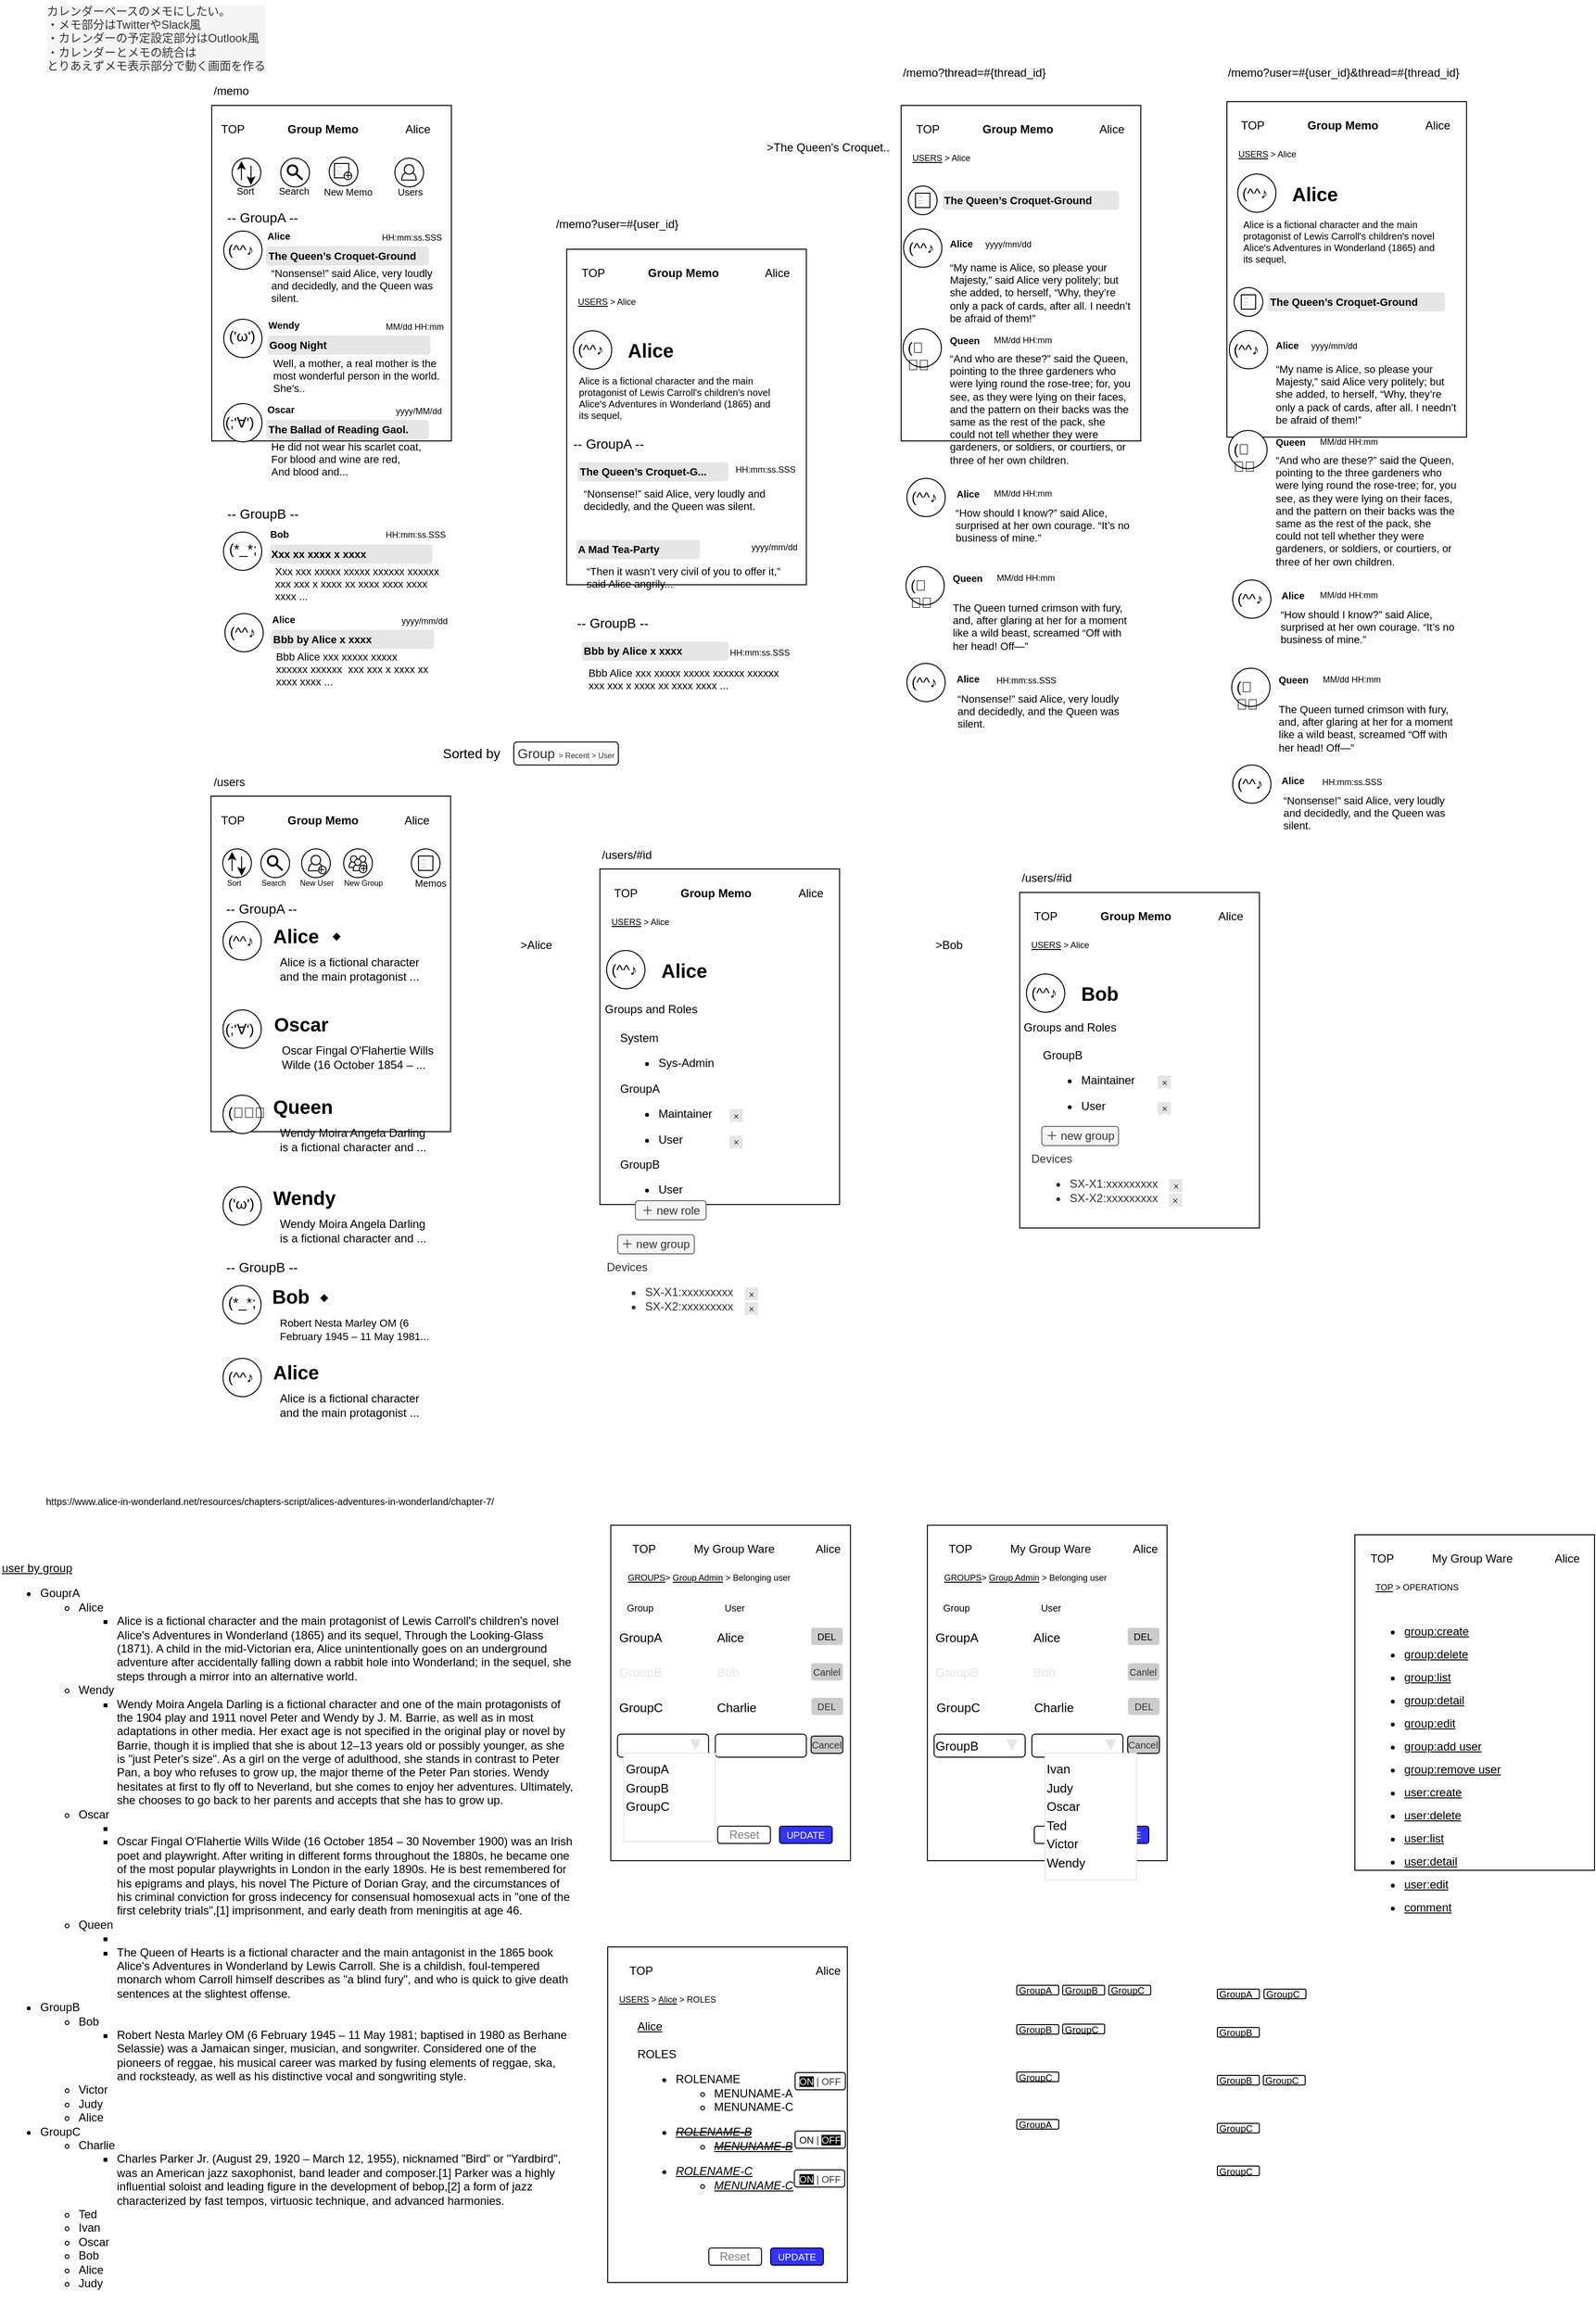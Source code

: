 <mxfile version="20.2.3" type="device"><diagram name="Page-1" id="bd83a815-5ea8-2e97-e5ec-87c9f400f2fa"><mxGraphModel dx="1183" dy="1952" grid="1" gridSize="20" guides="1" tooltips="1" connect="1" arrows="1" fold="1" page="1" pageScale="1.5" pageWidth="1169" pageHeight="826" background="none" math="0" shadow="0"><root><mxCell id="0" style=";html=1;"/><mxCell id="1" style=";html=1;" parent="0"/><mxCell id="DHKwTh1m4RbKq4qAhQxK-6" value="" style="rounded=0;whiteSpace=wrap;html=1;labelBackgroundColor=none;fontColor=#000000;" parent="1" vertex="1"><mxGeometry x="240.89" y="-1121" width="250" height="350" as="geometry"/></mxCell><mxCell id="qI4r9ZxEIccgniegSJQ2-222" value="&lt;font style=&quot;font-size: 10px;&quot;&gt;Sort&lt;/font&gt;" style="text;html=1;strokeColor=none;fillColor=none;align=left;verticalAlign=middle;whiteSpace=wrap;rounded=0;labelBackgroundColor=none;fontSize=12;fontColor=#000000;strokeWidth=10;" parent="1" vertex="1"><mxGeometry x="265.02" y="-1037" width="35.87" height="10" as="geometry"/></mxCell><mxCell id="qI4r9ZxEIccgniegSJQ2-223" value="/memo?user=#{user_id}" style="text;html=1;strokeColor=none;fillColor=none;align=left;verticalAlign=middle;whiteSpace=wrap;rounded=0;labelBackgroundColor=none;fontSize=12;fontColor=#000000;" parent="1" vertex="1"><mxGeometry x="598.08" y="-1012" width="161.92" height="30" as="geometry"/></mxCell><mxCell id="qI4r9ZxEIccgniegSJQ2-236" value="" style="rounded=0;whiteSpace=wrap;html=1;labelBackgroundColor=none;fontColor=#000000;" parent="1" vertex="1"><mxGeometry x="653.97" y="800" width="250" height="350" as="geometry"/></mxCell><mxCell id="qI4r9ZxEIccgniegSJQ2-237" value="&lt;u style=&quot;font-size: 9px;&quot;&gt;USERS&lt;/u&gt; &amp;gt; &lt;u style=&quot;font-size: 9px;&quot;&gt;Alice&lt;/u&gt; &amp;gt; ROLES" style="text;html=1;strokeColor=none;fillColor=none;align=left;verticalAlign=middle;whiteSpace=wrap;rounded=0;labelBackgroundColor=none;fontColor=#000000;fontSize=9;" parent="1" vertex="1"><mxGeometry x="663.97" y="840" width="190" height="30" as="geometry"/></mxCell><mxCell id="qI4r9ZxEIccgniegSJQ2-238" value="Reset" style="rounded=1;whiteSpace=wrap;html=1;labelBackgroundColor=#ffffff;fontSize=12;fontColor=#808080;fillColor=none;" parent="1" vertex="1"><mxGeometry x="759.47" y="1114" width="55" height="18" as="geometry"/></mxCell><mxCell id="qI4r9ZxEIccgniegSJQ2-239" value="UPDATE" style="rounded=1;whiteSpace=wrap;html=1;labelBackgroundColor=none;fontSize=10;fontColor=#FFFFFF;fillColor=#3333FF;" parent="1" vertex="1"><mxGeometry x="823.97" y="1114" width="55" height="18" as="geometry"/></mxCell><mxCell id="qI4r9ZxEIccgniegSJQ2-240" value="&lt;span style=&quot;background-color: rgb(0, 0, 0);&quot;&gt;&lt;font color=&quot;#ffffff&quot;&gt;ON&lt;/font&gt;&lt;/span&gt; | OFF" style="rounded=1;whiteSpace=wrap;html=1;labelBackgroundColor=none;fontSize=10;fontColor=#333333;fillColor=none;strokeColor=default;" parent="1" vertex="1"><mxGeometry x="849.47" y="931" width="52.5" height="18" as="geometry"/></mxCell><mxCell id="qI4r9ZxEIccgniegSJQ2-241" value="&lt;span style=&quot;background-color: rgb(0, 0, 0);&quot;&gt;&lt;font color=&quot;#ffffff&quot;&gt;ON&lt;/font&gt;&lt;/span&gt; | OFF" style="rounded=1;whiteSpace=wrap;html=1;labelBackgroundColor=none;fontSize=10;fontColor=#333333;fillColor=none;strokeColor=default;" parent="1" vertex="1"><mxGeometry x="848.72" y="1032.5" width="52.5" height="18" as="geometry"/></mxCell><mxCell id="qI4r9ZxEIccgniegSJQ2-242" value="&lt;font style=&quot;&quot; color=&quot;#000000&quot;&gt;ON&lt;/font&gt; | &lt;span style=&quot;background-color: rgb(0, 0, 0);&quot;&gt;&lt;font color=&quot;#ffffff&quot;&gt;OFF&lt;/font&gt;&lt;/span&gt;" style="rounded=1;whiteSpace=wrap;html=1;labelBackgroundColor=none;fontSize=10;fontColor=#333333;fillColor=none;strokeColor=default;" parent="1" vertex="1"><mxGeometry x="849.47" y="992" width="52.5" height="18" as="geometry"/></mxCell><mxCell id="qI4r9ZxEIccgniegSJQ2-243" value="&lt;span style=&quot;background-color: initial;&quot;&gt;&lt;u&gt;Alice&lt;br&gt;&lt;/u&gt;&lt;br&gt;ROLES&lt;/span&gt;&lt;span style=&quot;background-color: initial;&quot;&gt;&lt;br&gt;&lt;/span&gt;&lt;ul&gt;&lt;li&gt;&lt;span style=&quot;background-color: initial;&quot;&gt;ROLENAME&lt;/span&gt;&lt;/li&gt;&lt;ul&gt;&lt;li&gt;&lt;span style=&quot;background-color: initial;&quot;&gt;MENUNAME-A&lt;/span&gt;&lt;/li&gt;&lt;li&gt;&lt;span style=&quot;background-color: initial;&quot;&gt;MENUNAME-C&lt;/span&gt;&lt;/li&gt;&lt;/ul&gt;&lt;/ul&gt;&lt;ul&gt;&lt;li&gt;&lt;span style=&quot;background-color: initial;&quot;&gt;&lt;i style=&quot;&quot;&gt;&lt;u&gt;&lt;strike&gt;ROLENAME-B&lt;/strike&gt;&lt;/u&gt;&lt;/i&gt;&lt;/span&gt;&lt;/li&gt;&lt;ul&gt;&lt;li&gt;&lt;span style=&quot;background-color: initial;&quot;&gt;&lt;i style=&quot;&quot;&gt;&lt;u&gt;&lt;strike&gt;MENUNAME-B&lt;/strike&gt;&lt;/u&gt;&lt;/i&gt;&lt;/span&gt;&lt;/li&gt;&lt;/ul&gt;&lt;/ul&gt;&lt;ul&gt;&lt;li&gt;&lt;span style=&quot;background-color: initial;&quot;&gt;&lt;i&gt;&lt;u&gt;ROLENAME-C&lt;/u&gt;&lt;/i&gt;&lt;/span&gt;&lt;/li&gt;&lt;ul&gt;&lt;li&gt;&lt;span style=&quot;background-color: initial;&quot;&gt;&lt;i&gt;&lt;u&gt;MENUNAME-C&lt;/u&gt;&lt;/i&gt;&lt;/span&gt;&lt;/li&gt;&lt;/ul&gt;&lt;/ul&gt;&lt;br&gt;&lt;blockquote style=&quot;margin: 0 0 0 40px; border: none; padding: 0px;&quot;&gt;&lt;/blockquote&gt;&lt;blockquote style=&quot;margin: 0 0 0 40px; border: none; padding: 0px;&quot;&gt;&lt;/blockquote&gt;&lt;blockquote style=&quot;margin: 0 0 0 40px; border: none; padding: 0px;&quot;&gt;&lt;/blockquote&gt;&lt;blockquote style=&quot;margin: 0 0 0 40px; border: none; padding: 0px;&quot;&gt;&lt;/blockquote&gt;&lt;blockquote style=&quot;margin: 0 0 0 40px; border: none; padding: 0px;&quot;&gt;&lt;/blockquote&gt;&lt;blockquote style=&quot;margin: 0 0 0 40px; border: none; padding: 0px;&quot;&gt;&lt;/blockquote&gt;&lt;blockquote style=&quot;margin: 0 0 0 40px; border: none; padding: 0px;&quot;&gt;&lt;/blockquote&gt;&lt;blockquote style=&quot;margin: 0 0 0 40px; border: none; padding: 0px;&quot;&gt;&lt;/blockquote&gt;&lt;blockquote style=&quot;margin: 0 0 0 40px; border: none; padding: 0px;&quot;&gt;&lt;/blockquote&gt;&lt;blockquote style=&quot;margin: 0 0 0 40px; border: none; padding: 0px;&quot;&gt;&lt;/blockquote&gt;&lt;blockquote style=&quot;margin: 0 0 0 40px; border: none; padding: 0px;&quot;&gt;&lt;/blockquote&gt;" style="text;html=1;strokeColor=none;fillColor=none;align=left;verticalAlign=top;whiteSpace=wrap;rounded=0;labelBackgroundColor=none;fontColor=#000000;" parent="1" vertex="1"><mxGeometry x="682.97" y="869" width="180" height="201" as="geometry"/></mxCell><mxCell id="qI4r9ZxEIccgniegSJQ2-244" value="TOP" style="text;html=1;strokeColor=none;fillColor=none;align=center;verticalAlign=middle;whiteSpace=wrap;rounded=0;labelBackgroundColor=none;fontColor=#000000;" parent="1" vertex="1"><mxGeometry x="669.47" y="810" width="40" height="30" as="geometry"/></mxCell><mxCell id="qI4r9ZxEIccgniegSJQ2-245" value="Alice" style="text;html=1;strokeColor=none;fillColor=none;align=center;verticalAlign=middle;whiteSpace=wrap;rounded=0;labelBackgroundColor=none;fontColor=#000000;" parent="1" vertex="1"><mxGeometry x="864.47" y="810" width="40" height="30" as="geometry"/></mxCell><mxCell id="qI4r9ZxEIccgniegSJQ2-457" value="TOP" style="text;html=1;strokeColor=none;fillColor=none;align=center;verticalAlign=middle;whiteSpace=wrap;rounded=0;labelBackgroundColor=none;fontColor=#000000;" parent="1" vertex="1"><mxGeometry x="243.39" y="-1111" width="40" height="30" as="geometry"/></mxCell><mxCell id="qI4r9ZxEIccgniegSJQ2-458" value="Alice" style="text;html=1;strokeColor=none;fillColor=none;align=center;verticalAlign=middle;whiteSpace=wrap;rounded=0;labelBackgroundColor=none;fontColor=#000000;" parent="1" vertex="1"><mxGeometry x="435.89" y="-1111" width="40" height="30" as="geometry"/></mxCell><mxCell id="qI4r9ZxEIccgniegSJQ2-459" value="&lt;b&gt;Group Memo&lt;/b&gt;" style="text;html=1;strokeColor=none;fillColor=none;align=center;verticalAlign=middle;whiteSpace=wrap;rounded=0;labelBackgroundColor=none;fontSize=12;fontColor=#000000;" parent="1" vertex="1"><mxGeometry x="298.39" y="-1111" width="117.5" height="30" as="geometry"/></mxCell><mxCell id="qI4r9ZxEIccgniegSJQ2-658" value="&lt;font style=&quot;font-size: 14px;&quot;&gt;-- GroupA --&lt;/font&gt;" style="text;html=1;strokeColor=none;fillColor=none;align=left;verticalAlign=middle;whiteSpace=wrap;rounded=0;labelBackgroundColor=none;fontColor=#000000;fontSize=9;" parent="1" vertex="1"><mxGeometry x="254.64" y="-1019" width="190" height="30" as="geometry"/></mxCell><mxCell id="qI4r9ZxEIccgniegSJQ2-667" value="" style="rounded=0;whiteSpace=wrap;html=1;labelBackgroundColor=none;fontColor=#000000;" parent="1" vertex="1"><mxGeometry x="1433.47" y="370" width="250" height="350" as="geometry"/></mxCell><mxCell id="qI4r9ZxEIccgniegSJQ2-668" value="&lt;ul style=&quot;line-height: 2;&quot;&gt;&lt;li&gt;&lt;u&gt;group:create&lt;/u&gt;&lt;/li&gt;&lt;li&gt;&lt;u&gt;&lt;u&gt;group:&lt;/u&gt;delete&lt;br&gt;&lt;/u&gt;&lt;/li&gt;&lt;li&gt;&lt;u&gt;group:list&lt;/u&gt;&lt;/li&gt;&lt;li&gt;&lt;u&gt;group:detail&lt;/u&gt;&lt;/li&gt;&lt;li&gt;&lt;u&gt;group:edit&lt;/u&gt;&lt;/li&gt;&lt;li&gt;&lt;u&gt;group:add user&lt;/u&gt;&lt;/li&gt;&lt;li&gt;&lt;u&gt;group:remove user&lt;/u&gt;&lt;/li&gt;&lt;li&gt;&lt;u style=&quot;background-color: initial;&quot;&gt;&lt;span style=&quot;background-color: initial;&quot;&gt;user:create&lt;/span&gt;&lt;/u&gt;&lt;br&gt;&lt;/li&gt;&lt;li&gt;&lt;u style=&quot;background-color: initial;&quot;&gt;&lt;span style=&quot;background-color: initial;&quot;&gt;user:delete&lt;/span&gt;&lt;/u&gt;&lt;br&gt;&lt;/li&gt;&lt;li&gt;&lt;u style=&quot;background-color: initial;&quot;&gt;&lt;span style=&quot;background-color: initial;&quot;&gt;user:list&lt;/span&gt;&lt;/u&gt;&lt;/li&gt;&lt;li&gt;&lt;u style=&quot;background-color: initial;&quot;&gt;&lt;span style=&quot;background-color: initial;&quot;&gt;user:detail&lt;/span&gt;&lt;/u&gt;&lt;/li&gt;&lt;li&gt;&lt;u&gt;user:edit&lt;/u&gt;&lt;/li&gt;&lt;li&gt;&lt;u&gt;comment&lt;/u&gt;&lt;/li&gt;&lt;/ul&gt;" style="text;html=1;strokeColor=none;fillColor=none;align=left;verticalAlign=top;whiteSpace=wrap;rounded=0;labelBackgroundColor=none;fontColor=#000000;" parent="1" vertex="1"><mxGeometry x="1443.47" y="440" width="230" height="260" as="geometry"/></mxCell><mxCell id="qI4r9ZxEIccgniegSJQ2-669" value="&lt;u style=&quot;font-size: 9px;&quot;&gt;TOP&lt;/u&gt; &amp;gt; OPERATIONS" style="text;html=1;strokeColor=none;fillColor=none;align=left;verticalAlign=middle;whiteSpace=wrap;rounded=0;labelBackgroundColor=none;fontColor=#000000;fontSize=9;" parent="1" vertex="1"><mxGeometry x="1453.47" y="410" width="90" height="30" as="geometry"/></mxCell><mxCell id="qI4r9ZxEIccgniegSJQ2-675" value="TOP" style="text;html=1;strokeColor=none;fillColor=none;align=center;verticalAlign=middle;whiteSpace=wrap;rounded=0;labelBackgroundColor=none;fontColor=#000000;" parent="1" vertex="1"><mxGeometry x="1442.22" y="380" width="40" height="30" as="geometry"/></mxCell><mxCell id="qI4r9ZxEIccgniegSJQ2-676" value="Alice" style="text;html=1;strokeColor=none;fillColor=none;align=center;verticalAlign=middle;whiteSpace=wrap;rounded=0;labelBackgroundColor=none;fontColor=#000000;" parent="1" vertex="1"><mxGeometry x="1634.72" y="380" width="40" height="30" as="geometry"/></mxCell><mxCell id="qI4r9ZxEIccgniegSJQ2-677" value="My Group Ware" style="text;html=1;strokeColor=none;fillColor=none;align=center;verticalAlign=middle;whiteSpace=wrap;rounded=0;labelBackgroundColor=none;fontSize=12;fontColor=#000000;" parent="1" vertex="1"><mxGeometry x="1497.22" y="380" width="117.5" height="30" as="geometry"/></mxCell><mxCell id="qI4r9ZxEIccgniegSJQ2-762" value="" style="rounded=0;whiteSpace=wrap;html=1;labelBackgroundColor=none;fontColor=#000000;" parent="1" vertex="1"><mxGeometry x="657.22" y="360" width="250" height="350" as="geometry"/></mxCell><mxCell id="qI4r9ZxEIccgniegSJQ2-763" value="&lt;u&gt;GROUPS&lt;/u&gt;&amp;gt; &lt;u style=&quot;font-size: 9px;&quot;&gt;Group Admin&lt;/u&gt; &amp;gt; Belonging user" style="text;html=1;strokeColor=none;fillColor=none;align=left;verticalAlign=middle;whiteSpace=wrap;rounded=0;labelBackgroundColor=none;fontColor=#000000;fontSize=9;" parent="1" vertex="1"><mxGeometry x="673.22" y="400" width="190" height="30" as="geometry"/></mxCell><mxCell id="qI4r9ZxEIccgniegSJQ2-764" value="Reset" style="rounded=1;whiteSpace=wrap;html=1;labelBackgroundColor=#ffffff;fontSize=12;fontColor=#808080;fillColor=none;" parent="1" vertex="1"><mxGeometry x="768.72" y="674" width="55" height="18" as="geometry"/></mxCell><mxCell id="qI4r9ZxEIccgniegSJQ2-765" value="UPDATE" style="rounded=1;whiteSpace=wrap;html=1;labelBackgroundColor=none;fontSize=10;fontColor=#FFFFFF;fillColor=#3333FF;" parent="1" vertex="1"><mxGeometry x="833.22" y="674" width="55" height="18" as="geometry"/></mxCell><mxCell id="qI4r9ZxEIccgniegSJQ2-766" value="&lt;font style=&quot;font-size: 13px;&quot;&gt;GroupB&lt;/font&gt;" style="rounded=1;whiteSpace=wrap;html=1;labelBackgroundColor=none;fontSize=13;fontColor=#E6E6E6;fillColor=none;align=left;strokeColor=#FFFFFF;verticalAlign=middle;" parent="1" vertex="1"><mxGeometry x="664.22" y="501" width="95" height="24" as="geometry"/></mxCell><mxCell id="qI4r9ZxEIccgniegSJQ2-767" value="&lt;font style=&quot;font-size: 13px;&quot;&gt;Bob&lt;/font&gt;" style="rounded=1;whiteSpace=wrap;html=1;labelBackgroundColor=none;fontSize=13;fontColor=#E6E6E6;fillColor=none;align=left;strokeColor=#FFFFFF;verticalAlign=middle;" parent="1" vertex="1"><mxGeometry x="766.22" y="501" width="95" height="24" as="geometry"/></mxCell><mxCell id="qI4r9ZxEIccgniegSJQ2-768" value="&lt;font style=&quot;font-size: 13px;&quot;&gt;GroupA&lt;/font&gt;" style="rounded=1;whiteSpace=wrap;html=1;labelBackgroundColor=none;fontSize=13;fontColor=#000000;fillColor=none;align=left;strokeColor=#FFFFFF;verticalAlign=middle;" parent="1" vertex="1"><mxGeometry x="664.22" y="465" width="95" height="24" as="geometry"/></mxCell><mxCell id="qI4r9ZxEIccgniegSJQ2-769" value="&lt;font style=&quot;font-size: 13px;&quot;&gt;Alice&lt;/font&gt;" style="rounded=1;whiteSpace=wrap;html=1;labelBackgroundColor=none;fontSize=13;fontColor=#000000;fillColor=none;align=left;strokeColor=#FFFFFF;verticalAlign=middle;" parent="1" vertex="1"><mxGeometry x="766.22" y="465" width="95" height="24" as="geometry"/></mxCell><mxCell id="qI4r9ZxEIccgniegSJQ2-770" value="&lt;font style=&quot;font-size: 10px;&quot;&gt;Group&lt;/font&gt;&lt;br style=&quot;font-size: 10px;&quot;&gt;&lt;blockquote style=&quot;margin: 0px 0px 0px 40px; border: none; padding: 0px; font-size: 10px;&quot;&gt;&lt;/blockquote&gt;&lt;blockquote style=&quot;margin: 0px 0px 0px 40px; border: none; padding: 0px; font-size: 10px;&quot;&gt;&lt;/blockquote&gt;&lt;blockquote style=&quot;margin: 0px 0px 0px 40px; border: none; padding: 0px; font-size: 10px;&quot;&gt;&lt;/blockquote&gt;&lt;blockquote style=&quot;margin: 0px 0px 0px 40px; border: none; padding: 0px; font-size: 10px;&quot;&gt;&lt;/blockquote&gt;&lt;blockquote style=&quot;margin: 0px 0px 0px 40px; border: none; padding: 0px; font-size: 10px;&quot;&gt;&lt;/blockquote&gt;&lt;blockquote style=&quot;margin: 0px 0px 0px 40px; border: none; padding: 0px; font-size: 10px;&quot;&gt;&lt;/blockquote&gt;&lt;blockquote style=&quot;margin: 0px 0px 0px 40px; border: none; padding: 0px; font-size: 10px;&quot;&gt;&lt;/blockquote&gt;&lt;blockquote style=&quot;margin: 0px 0px 0px 40px; border: none; padding: 0px; font-size: 10px;&quot;&gt;&lt;/blockquote&gt;&lt;blockquote style=&quot;margin: 0px 0px 0px 40px; border: none; padding: 0px; font-size: 10px;&quot;&gt;&lt;/blockquote&gt;&lt;blockquote style=&quot;margin: 0px 0px 0px 40px; border: none; padding: 0px; font-size: 10px;&quot;&gt;&lt;/blockquote&gt;&lt;blockquote style=&quot;margin: 0px 0px 0px 40px; border: none; padding: 0px; font-size: 10px;&quot;&gt;&lt;/blockquote&gt;" style="text;html=1;strokeColor=none;fillColor=none;align=left;verticalAlign=top;whiteSpace=wrap;rounded=0;labelBackgroundColor=none;fontColor=#000000;fontSize=10;" parent="1" vertex="1"><mxGeometry x="672.22" y="434" width="40" height="31" as="geometry"/></mxCell><mxCell id="qI4r9ZxEIccgniegSJQ2-771" value="&lt;font style=&quot;font-size: 10px;&quot;&gt;User&lt;/font&gt;&lt;br style=&quot;font-size: 10px;&quot;&gt;&lt;blockquote style=&quot;margin: 0px 0px 0px 40px; border: none; padding: 0px; font-size: 10px;&quot;&gt;&lt;/blockquote&gt;&lt;blockquote style=&quot;margin: 0px 0px 0px 40px; border: none; padding: 0px; font-size: 10px;&quot;&gt;&lt;/blockquote&gt;&lt;blockquote style=&quot;margin: 0px 0px 0px 40px; border: none; padding: 0px; font-size: 10px;&quot;&gt;&lt;/blockquote&gt;&lt;blockquote style=&quot;margin: 0px 0px 0px 40px; border: none; padding: 0px; font-size: 10px;&quot;&gt;&lt;/blockquote&gt;&lt;blockquote style=&quot;margin: 0px 0px 0px 40px; border: none; padding: 0px; font-size: 10px;&quot;&gt;&lt;/blockquote&gt;&lt;blockquote style=&quot;margin: 0px 0px 0px 40px; border: none; padding: 0px; font-size: 10px;&quot;&gt;&lt;/blockquote&gt;&lt;blockquote style=&quot;margin: 0px 0px 0px 40px; border: none; padding: 0px; font-size: 10px;&quot;&gt;&lt;/blockquote&gt;&lt;blockquote style=&quot;margin: 0px 0px 0px 40px; border: none; padding: 0px; font-size: 10px;&quot;&gt;&lt;/blockquote&gt;&lt;blockquote style=&quot;margin: 0px 0px 0px 40px; border: none; padding: 0px; font-size: 10px;&quot;&gt;&lt;/blockquote&gt;&lt;blockquote style=&quot;margin: 0px 0px 0px 40px; border: none; padding: 0px; font-size: 10px;&quot;&gt;&lt;/blockquote&gt;&lt;blockquote style=&quot;margin: 0px 0px 0px 40px; border: none; padding: 0px; font-size: 10px;&quot;&gt;&lt;/blockquote&gt;" style="text;html=1;strokeColor=none;fillColor=none;align=left;verticalAlign=top;whiteSpace=wrap;rounded=0;labelBackgroundColor=none;fontColor=#000000;fontSize=10;" parent="1" vertex="1"><mxGeometry x="774.22" y="434" width="40" height="31" as="geometry"/></mxCell><mxCell id="qI4r9ZxEIccgniegSJQ2-772" value="DEL" style="rounded=1;whiteSpace=wrap;html=1;labelBackgroundColor=none;fontSize=10;fontColor=#000000;fillColor=#CCCCCC;strokeColor=none;" parent="1" vertex="1"><mxGeometry x="866.22" y="467" width="33" height="18" as="geometry"/></mxCell><mxCell id="qI4r9ZxEIccgniegSJQ2-773" value="Canlel" style="rounded=1;whiteSpace=wrap;html=1;labelBackgroundColor=none;fontSize=10;fontColor=#333333;fillColor=#CCCCCC;strokeColor=none;" parent="1" vertex="1"><mxGeometry x="866.22" y="504" width="33" height="18" as="geometry"/></mxCell><mxCell id="qI4r9ZxEIccgniegSJQ2-774" value="Cancel" style="rounded=1;whiteSpace=wrap;html=1;labelBackgroundColor=none;fontSize=10;fontColor=#333333;fillColor=#CCCCCC;strokeColor=default;" parent="1" vertex="1"><mxGeometry x="866.22" y="580" width="33" height="18" as="geometry"/></mxCell><mxCell id="qI4r9ZxEIccgniegSJQ2-775" value="TOP" style="text;html=1;strokeColor=none;fillColor=none;align=center;verticalAlign=middle;whiteSpace=wrap;rounded=0;labelBackgroundColor=none;fontColor=#000000;" parent="1" vertex="1"><mxGeometry x="671.97" y="370" width="40" height="30" as="geometry"/></mxCell><mxCell id="qI4r9ZxEIccgniegSJQ2-776" value="Alice" style="text;html=1;strokeColor=none;fillColor=none;align=center;verticalAlign=middle;whiteSpace=wrap;rounded=0;labelBackgroundColor=none;fontColor=#000000;" parent="1" vertex="1"><mxGeometry x="864.47" y="370" width="40" height="30" as="geometry"/></mxCell><mxCell id="qI4r9ZxEIccgniegSJQ2-777" value="My Group Ware" style="text;html=1;strokeColor=none;fillColor=none;align=center;verticalAlign=middle;whiteSpace=wrap;rounded=0;labelBackgroundColor=none;fontSize=12;fontColor=#000000;" parent="1" vertex="1"><mxGeometry x="726.97" y="370" width="117.5" height="30" as="geometry"/></mxCell><mxCell id="qI4r9ZxEIccgniegSJQ2-778" value="&lt;font style=&quot;font-size: 13px;&quot;&gt;GroupC&lt;/font&gt;" style="rounded=1;whiteSpace=wrap;html=1;labelBackgroundColor=none;fontSize=13;fontColor=#000000;fillColor=none;align=left;strokeColor=#FFFFFF;verticalAlign=middle;" parent="1" vertex="1"><mxGeometry x="664.47" y="538" width="95" height="24" as="geometry"/></mxCell><mxCell id="qI4r9ZxEIccgniegSJQ2-779" value="Charlie" style="rounded=1;whiteSpace=wrap;html=1;labelBackgroundColor=none;fontSize=13;fontColor=#000000;fillColor=none;align=left;strokeColor=#FFFFFF;verticalAlign=middle;" parent="1" vertex="1"><mxGeometry x="766.47" y="538" width="95" height="24" as="geometry"/></mxCell><mxCell id="qI4r9ZxEIccgniegSJQ2-780" value="DEL" style="rounded=1;whiteSpace=wrap;html=1;labelBackgroundColor=none;fontSize=10;fontColor=#333333;fillColor=#CCCCCC;strokeColor=none;" parent="1" vertex="1"><mxGeometry x="866.47" y="540" width="33" height="18" as="geometry"/></mxCell><mxCell id="qI4r9ZxEIccgniegSJQ2-781" value="" style="rounded=1;whiteSpace=wrap;html=1;labelBackgroundColor=none;fontSize=13;fontColor=#000000;fillColor=none;align=left;strokeColor=#000000;verticalAlign=middle;" parent="1" vertex="1"><mxGeometry x="664.22" y="578" width="95" height="24" as="geometry"/></mxCell><mxCell id="qI4r9ZxEIccgniegSJQ2-782" value="" style="rounded=1;whiteSpace=wrap;html=1;labelBackgroundColor=none;fontSize=13;fontColor=#000000;fillColor=none;align=left;strokeColor=#000000;verticalAlign=middle;" parent="1" vertex="1"><mxGeometry x="766.22" y="578" width="95" height="24" as="geometry"/></mxCell><mxCell id="qI4r9ZxEIccgniegSJQ2-789" value="" style="verticalLabelPosition=bottom;verticalAlign=top;html=1;shape=mxgraph.basic.acute_triangle;dx=0.5;labelBackgroundColor=#000000;fontSize=13;fontColor=#000000;strokeColor=#E6E6E6;fillColor=#E6E6E6;rotation=-180;" parent="1" vertex="1"><mxGeometry x="740.47" y="584" width="10" height="10" as="geometry"/></mxCell><mxCell id="qI4r9ZxEIccgniegSJQ2-790" value="&lt;span style=&quot;line-height: 1.5;&quot;&gt;GroupA&lt;br&gt;GroupB&lt;br&gt;GroupC&lt;br&gt;&lt;/span&gt;" style="rounded=0;whiteSpace=wrap;html=1;labelBackgroundColor=none;fontSize=13;fontColor=#000000;strokeColor=#E6E6E6;fillColor=#FFFFFF;labelBorderColor=none;align=left;verticalAlign=top;" parent="1" vertex="1"><mxGeometry x="670.72" y="598" width="95.5" height="92" as="geometry"/></mxCell><mxCell id="qI4r9ZxEIccgniegSJQ2-866" value="" style="rounded=0;whiteSpace=wrap;html=1;labelBackgroundColor=none;fontColor=#000000;" parent="1" vertex="1"><mxGeometry x="987.47" y="360" width="250" height="350" as="geometry"/></mxCell><mxCell id="qI4r9ZxEIccgniegSJQ2-867" value="&lt;u&gt;GROUPS&lt;/u&gt;&amp;gt; &lt;u style=&quot;font-size: 9px;&quot;&gt;Group Admin&lt;/u&gt; &amp;gt; Belonging user" style="text;html=1;strokeColor=none;fillColor=none;align=left;verticalAlign=middle;whiteSpace=wrap;rounded=0;labelBackgroundColor=none;fontColor=#000000;fontSize=9;" parent="1" vertex="1"><mxGeometry x="1003.47" y="400" width="190" height="30" as="geometry"/></mxCell><mxCell id="qI4r9ZxEIccgniegSJQ2-868" value="Reset" style="rounded=1;whiteSpace=wrap;html=1;labelBackgroundColor=#ffffff;fontSize=12;fontColor=#808080;fillColor=none;" parent="1" vertex="1"><mxGeometry x="1098.97" y="674" width="55" height="18" as="geometry"/></mxCell><mxCell id="qI4r9ZxEIccgniegSJQ2-869" value="UPDATE" style="rounded=1;whiteSpace=wrap;html=1;labelBackgroundColor=none;fontSize=10;fontColor=#FFFFFF;fillColor=#3333FF;" parent="1" vertex="1"><mxGeometry x="1163.47" y="674" width="55" height="18" as="geometry"/></mxCell><mxCell id="qI4r9ZxEIccgniegSJQ2-870" value="&lt;font style=&quot;font-size: 13px;&quot;&gt;GroupB&lt;/font&gt;" style="rounded=1;whiteSpace=wrap;html=1;labelBackgroundColor=none;fontSize=13;fontColor=#E6E6E6;fillColor=none;align=left;strokeColor=#FFFFFF;verticalAlign=middle;" parent="1" vertex="1"><mxGeometry x="994.47" y="501" width="95" height="24" as="geometry"/></mxCell><mxCell id="qI4r9ZxEIccgniegSJQ2-871" value="&lt;font style=&quot;font-size: 13px;&quot;&gt;Bob&lt;/font&gt;" style="rounded=1;whiteSpace=wrap;html=1;labelBackgroundColor=none;fontSize=13;fontColor=#E6E6E6;fillColor=none;align=left;strokeColor=#FFFFFF;verticalAlign=middle;" parent="1" vertex="1"><mxGeometry x="1096.47" y="501" width="95" height="24" as="geometry"/></mxCell><mxCell id="qI4r9ZxEIccgniegSJQ2-872" value="&lt;font style=&quot;font-size: 13px;&quot;&gt;GroupA&lt;/font&gt;" style="rounded=1;whiteSpace=wrap;html=1;labelBackgroundColor=none;fontSize=13;fontColor=#000000;fillColor=none;align=left;strokeColor=#FFFFFF;verticalAlign=middle;" parent="1" vertex="1"><mxGeometry x="994.47" y="465" width="95" height="24" as="geometry"/></mxCell><mxCell id="qI4r9ZxEIccgniegSJQ2-873" value="&lt;font style=&quot;font-size: 13px;&quot;&gt;Alice&lt;/font&gt;" style="rounded=1;whiteSpace=wrap;html=1;labelBackgroundColor=none;fontSize=13;fontColor=#000000;fillColor=none;align=left;strokeColor=#FFFFFF;verticalAlign=middle;" parent="1" vertex="1"><mxGeometry x="1096.47" y="465" width="95" height="24" as="geometry"/></mxCell><mxCell id="qI4r9ZxEIccgniegSJQ2-874" value="&lt;font style=&quot;font-size: 10px;&quot;&gt;Group&lt;/font&gt;&lt;br style=&quot;font-size: 10px;&quot;&gt;&lt;blockquote style=&quot;margin: 0px 0px 0px 40px; border: none; padding: 0px; font-size: 10px;&quot;&gt;&lt;/blockquote&gt;&lt;blockquote style=&quot;margin: 0px 0px 0px 40px; border: none; padding: 0px; font-size: 10px;&quot;&gt;&lt;/blockquote&gt;&lt;blockquote style=&quot;margin: 0px 0px 0px 40px; border: none; padding: 0px; font-size: 10px;&quot;&gt;&lt;/blockquote&gt;&lt;blockquote style=&quot;margin: 0px 0px 0px 40px; border: none; padding: 0px; font-size: 10px;&quot;&gt;&lt;/blockquote&gt;&lt;blockquote style=&quot;margin: 0px 0px 0px 40px; border: none; padding: 0px; font-size: 10px;&quot;&gt;&lt;/blockquote&gt;&lt;blockquote style=&quot;margin: 0px 0px 0px 40px; border: none; padding: 0px; font-size: 10px;&quot;&gt;&lt;/blockquote&gt;&lt;blockquote style=&quot;margin: 0px 0px 0px 40px; border: none; padding: 0px; font-size: 10px;&quot;&gt;&lt;/blockquote&gt;&lt;blockquote style=&quot;margin: 0px 0px 0px 40px; border: none; padding: 0px; font-size: 10px;&quot;&gt;&lt;/blockquote&gt;&lt;blockquote style=&quot;margin: 0px 0px 0px 40px; border: none; padding: 0px; font-size: 10px;&quot;&gt;&lt;/blockquote&gt;&lt;blockquote style=&quot;margin: 0px 0px 0px 40px; border: none; padding: 0px; font-size: 10px;&quot;&gt;&lt;/blockquote&gt;&lt;blockquote style=&quot;margin: 0px 0px 0px 40px; border: none; padding: 0px; font-size: 10px;&quot;&gt;&lt;/blockquote&gt;" style="text;html=1;strokeColor=none;fillColor=none;align=left;verticalAlign=top;whiteSpace=wrap;rounded=0;labelBackgroundColor=none;fontColor=#000000;fontSize=10;" parent="1" vertex="1"><mxGeometry x="1002.47" y="434" width="40" height="31" as="geometry"/></mxCell><mxCell id="qI4r9ZxEIccgniegSJQ2-875" value="&lt;font style=&quot;font-size: 10px;&quot;&gt;User&lt;/font&gt;&lt;br style=&quot;font-size: 10px;&quot;&gt;&lt;blockquote style=&quot;margin: 0px 0px 0px 40px; border: none; padding: 0px; font-size: 10px;&quot;&gt;&lt;/blockquote&gt;&lt;blockquote style=&quot;margin: 0px 0px 0px 40px; border: none; padding: 0px; font-size: 10px;&quot;&gt;&lt;/blockquote&gt;&lt;blockquote style=&quot;margin: 0px 0px 0px 40px; border: none; padding: 0px; font-size: 10px;&quot;&gt;&lt;/blockquote&gt;&lt;blockquote style=&quot;margin: 0px 0px 0px 40px; border: none; padding: 0px; font-size: 10px;&quot;&gt;&lt;/blockquote&gt;&lt;blockquote style=&quot;margin: 0px 0px 0px 40px; border: none; padding: 0px; font-size: 10px;&quot;&gt;&lt;/blockquote&gt;&lt;blockquote style=&quot;margin: 0px 0px 0px 40px; border: none; padding: 0px; font-size: 10px;&quot;&gt;&lt;/blockquote&gt;&lt;blockquote style=&quot;margin: 0px 0px 0px 40px; border: none; padding: 0px; font-size: 10px;&quot;&gt;&lt;/blockquote&gt;&lt;blockquote style=&quot;margin: 0px 0px 0px 40px; border: none; padding: 0px; font-size: 10px;&quot;&gt;&lt;/blockquote&gt;&lt;blockquote style=&quot;margin: 0px 0px 0px 40px; border: none; padding: 0px; font-size: 10px;&quot;&gt;&lt;/blockquote&gt;&lt;blockquote style=&quot;margin: 0px 0px 0px 40px; border: none; padding: 0px; font-size: 10px;&quot;&gt;&lt;/blockquote&gt;&lt;blockquote style=&quot;margin: 0px 0px 0px 40px; border: none; padding: 0px; font-size: 10px;&quot;&gt;&lt;/blockquote&gt;" style="text;html=1;strokeColor=none;fillColor=none;align=left;verticalAlign=top;whiteSpace=wrap;rounded=0;labelBackgroundColor=none;fontColor=#000000;fontSize=10;" parent="1" vertex="1"><mxGeometry x="1104.47" y="434" width="40" height="31" as="geometry"/></mxCell><mxCell id="qI4r9ZxEIccgniegSJQ2-876" value="DEL" style="rounded=1;whiteSpace=wrap;html=1;labelBackgroundColor=none;fontSize=10;fontColor=#000000;fillColor=#CCCCCC;strokeColor=none;" parent="1" vertex="1"><mxGeometry x="1196.47" y="467" width="33" height="18" as="geometry"/></mxCell><mxCell id="qI4r9ZxEIccgniegSJQ2-877" value="Canlel" style="rounded=1;whiteSpace=wrap;html=1;labelBackgroundColor=none;fontSize=10;fontColor=#333333;fillColor=#CCCCCC;strokeColor=none;" parent="1" vertex="1"><mxGeometry x="1196.47" y="504" width="33" height="18" as="geometry"/></mxCell><mxCell id="qI4r9ZxEIccgniegSJQ2-878" value="Cancel" style="rounded=1;whiteSpace=wrap;html=1;labelBackgroundColor=none;fontSize=10;fontColor=#333333;fillColor=#CCCCCC;strokeColor=default;" parent="1" vertex="1"><mxGeometry x="1196.47" y="580" width="33" height="18" as="geometry"/></mxCell><mxCell id="qI4r9ZxEIccgniegSJQ2-879" value="TOP" style="text;html=1;strokeColor=none;fillColor=none;align=center;verticalAlign=middle;whiteSpace=wrap;rounded=0;labelBackgroundColor=none;fontColor=#000000;" parent="1" vertex="1"><mxGeometry x="1002.22" y="370" width="40" height="30" as="geometry"/></mxCell><mxCell id="qI4r9ZxEIccgniegSJQ2-880" value="Alice" style="text;html=1;strokeColor=none;fillColor=none;align=center;verticalAlign=middle;whiteSpace=wrap;rounded=0;labelBackgroundColor=none;fontColor=#000000;" parent="1" vertex="1"><mxGeometry x="1194.72" y="370" width="40" height="30" as="geometry"/></mxCell><mxCell id="qI4r9ZxEIccgniegSJQ2-881" value="My Group Ware" style="text;html=1;strokeColor=none;fillColor=none;align=center;verticalAlign=middle;whiteSpace=wrap;rounded=0;labelBackgroundColor=none;fontSize=12;fontColor=#000000;" parent="1" vertex="1"><mxGeometry x="1057.22" y="370" width="117.5" height="30" as="geometry"/></mxCell><mxCell id="qI4r9ZxEIccgniegSJQ2-882" value="&lt;font style=&quot;font-size: 13px;&quot;&gt;GroupC&lt;/font&gt;" style="rounded=1;whiteSpace=wrap;html=1;labelBackgroundColor=none;fontSize=13;fontColor=#000000;fillColor=none;align=left;strokeColor=#FFFFFF;verticalAlign=middle;" parent="1" vertex="1"><mxGeometry x="994.72" y="538" width="95" height="24" as="geometry"/></mxCell><mxCell id="qI4r9ZxEIccgniegSJQ2-883" value="&lt;font style=&quot;font-size: 13px;&quot;&gt;Charlie&lt;/font&gt;" style="rounded=1;whiteSpace=wrap;html=1;labelBackgroundColor=none;fontSize=13;fontColor=#000000;fillColor=none;align=left;strokeColor=#FFFFFF;verticalAlign=middle;" parent="1" vertex="1"><mxGeometry x="1096.72" y="538" width="95" height="24" as="geometry"/></mxCell><mxCell id="qI4r9ZxEIccgniegSJQ2-884" value="DEL" style="rounded=1;whiteSpace=wrap;html=1;labelBackgroundColor=none;fontSize=10;fontColor=#333333;fillColor=#CCCCCC;strokeColor=none;" parent="1" vertex="1"><mxGeometry x="1196.72" y="540" width="33" height="18" as="geometry"/></mxCell><mxCell id="qI4r9ZxEIccgniegSJQ2-885" value="GroupB" style="rounded=1;whiteSpace=wrap;html=1;labelBackgroundColor=none;fontSize=13;fontColor=#000000;fillColor=none;align=left;strokeColor=#000000;verticalAlign=middle;" parent="1" vertex="1"><mxGeometry x="994.47" y="578" width="95" height="24" as="geometry"/></mxCell><mxCell id="qI4r9ZxEIccgniegSJQ2-886" value="" style="rounded=1;whiteSpace=wrap;html=1;labelBackgroundColor=none;fontSize=13;fontColor=#000000;fillColor=none;align=left;strokeColor=#000000;verticalAlign=middle;" parent="1" vertex="1"><mxGeometry x="1096.47" y="578" width="95" height="24" as="geometry"/></mxCell><mxCell id="qI4r9ZxEIccgniegSJQ2-887" value="" style="verticalLabelPosition=bottom;verticalAlign=top;html=1;shape=mxgraph.basic.acute_triangle;dx=0.5;labelBackgroundColor=#000000;fontSize=13;fontColor=#000000;strokeColor=#E6E6E6;fillColor=#E6E6E6;rotation=-180;" parent="1" vertex="1"><mxGeometry x="1173.72" y="584" width="10" height="10" as="geometry"/></mxCell><mxCell id="qI4r9ZxEIccgniegSJQ2-888" value="" style="verticalLabelPosition=bottom;verticalAlign=top;html=1;shape=mxgraph.basic.acute_triangle;dx=0.5;labelBackgroundColor=#000000;fontSize=13;fontColor=#000000;strokeColor=#E6E6E6;fillColor=#E6E6E6;rotation=-180;" parent="1" vertex="1"><mxGeometry x="1070.72" y="584" width="10" height="10" as="geometry"/></mxCell><mxCell id="qI4r9ZxEIccgniegSJQ2-890" value="&lt;span style=&quot;line-height: 1.5;&quot;&gt;&lt;span style=&quot;background-color: initial;&quot;&gt;Ivan&lt;/span&gt;&lt;div&gt;Judy&lt;/div&gt;&lt;div&gt;Oscar&lt;/div&gt;&lt;div&gt;Ted&lt;/div&gt;&lt;div&gt;Victor&lt;/div&gt;&lt;div&gt;Wendy&lt;/div&gt;&lt;/span&gt;" style="rounded=0;whiteSpace=wrap;html=1;labelBackgroundColor=none;fontSize=13;fontColor=#000000;strokeColor=#E6E6E6;fillColor=#FFFFFF;labelBorderColor=none;align=left;verticalAlign=top;" parent="1" vertex="1"><mxGeometry x="1110.22" y="598" width="95.5" height="132" as="geometry"/></mxCell><mxCell id="qynrxf3Eop8hshg2L2Oz-21" value="&lt;div&gt;&lt;div&gt;&lt;/div&gt;&lt;/div&gt;&lt;u&gt;user by group&lt;br&gt;&lt;/u&gt;&lt;ul&gt;&lt;li&gt;&lt;span style=&quot;background-color: initial;&quot;&gt;GouprA&lt;/span&gt;&lt;/li&gt;&lt;ul&gt;&lt;li&gt;&lt;span style=&quot;background-color: initial;&quot;&gt;Alice&lt;/span&gt;&lt;/li&gt;&lt;ul&gt;&lt;li&gt;Alice is a fictional character and the main protagonist of Lewis Carroll's children's novel Alice's Adventures in Wonderland (1865) and its sequel, Through the Looking-Glass (1871). A child in the mid-Victorian era, Alice unintentionally goes on an underground adventure after accidentally falling down a rabbit hole into Wonderland; in the sequel, she steps through a mirror into an alternative world.&lt;/li&gt;&lt;/ul&gt;&lt;li&gt;Wendy&lt;/li&gt;&lt;ul&gt;&lt;li&gt;Wendy Moira Angela Darling is a fictional character and one of the main protagonists of the 1904 play and 1911 novel Peter and Wendy by J. M. Barrie, as well as in most adaptations in other media. Her exact age is not specified in the original play or novel by Barrie, though it is implied that she is about 12–13 years old or possibly younger, as she is &quot;just Peter's size&quot;. As a girl on the verge of adulthood, she stands in contrast to Peter Pan, a boy who refuses to grow up, the major theme of the Peter Pan stories. Wendy hesitates at first to fly off to Neverland, but she comes to enjoy her adventures. Ultimately, she chooses to go back to her parents and accepts that she has to grow up.&lt;br&gt;&lt;/li&gt;&lt;/ul&gt;&lt;li&gt;Oscar&lt;/li&gt;&lt;ul&gt;&lt;li&gt;&lt;/li&gt;&lt;li&gt;Oscar Fingal O'Flahertie Wills Wilde (16 October 1854 – 30 November 1900) was an Irish poet and playwright. After writing in different forms throughout the 1880s, he became one of the most popular playwrights in London in the early 1890s. He is best remembered for his epigrams and plays, his novel The Picture of Dorian Gray, and the circumstances of his criminal conviction for gross indecency for consensual homosexual acts in &quot;one of the first celebrity trials&quot;,[1] imprisonment, and early death from meningitis at age 46.&lt;/li&gt;&lt;/ul&gt;&lt;li&gt;&lt;span style=&quot;background-color: initial;&quot;&gt;Queen&lt;/span&gt;&lt;br&gt;&lt;/li&gt;&lt;ul&gt;&lt;li&gt;&lt;/li&gt;&lt;li&gt;The Queen of Hearts is a fictional character and the main antagonist in the 1865 book Alice's Adventures in Wonderland by Lewis Carroll. She is a childish, foul-tempered monarch whom Carroll himself describes as &quot;a blind fury&quot;, and who is quick to give death sentences at the slightest offense.&lt;/li&gt;&lt;/ul&gt;&lt;/ul&gt;&lt;li&gt;GroupB&lt;/li&gt;&lt;ul&gt;&lt;li&gt;Bob&lt;/li&gt;&lt;ul&gt;&lt;li&gt;Robert Nesta Marley OM (6 February 1945 – 11 May 1981; baptised in 1980 as Berhane Selassie) was a Jamaican singer, musician, and songwriter. Considered one of the pioneers of reggae, his musical career was marked by fusing elements of reggae, ska, and rocksteady, as well as his distinctive vocal and songwriting style.&lt;br&gt;&lt;/li&gt;&lt;/ul&gt;&lt;li&gt;Victor&lt;/li&gt;&lt;li&gt;Judy&lt;/li&gt;&lt;li&gt;&lt;span style=&quot;background-color: initial;&quot;&gt;Alice&lt;/span&gt;&lt;/li&gt;&lt;/ul&gt;&lt;li&gt;GroupC&lt;/li&gt;&lt;ul&gt;&lt;li&gt;Charlie&lt;/li&gt;&lt;ul&gt;&lt;li&gt;Charles Parker Jr. (August 29, 1920 – March 12, 1955), nicknamed &quot;Bird&quot; or &quot;Yardbird&quot;, was an American jazz saxophonist, band leader and composer.[1] Parker was a highly influential soloist and leading figure in the development of bebop,[2] a form of jazz characterized by fast tempos, virtuosic technique, and advanced harmonies.&amp;nbsp;&lt;br&gt;&lt;/li&gt;&lt;/ul&gt;&lt;li&gt;Ted&lt;/li&gt;&lt;li&gt;Ivan&lt;/li&gt;&lt;li&gt;Oscar&lt;/li&gt;&lt;li&gt;Bob&lt;/li&gt;&lt;li&gt;&lt;span style=&quot;background-color: initial;&quot;&gt;Alice&lt;/span&gt;&lt;/li&gt;&lt;li&gt;Judy&lt;/li&gt;&lt;/ul&gt;&lt;/ul&gt;&lt;span style=&quot;background-color: initial;&quot;&gt;&lt;br&gt;&lt;/span&gt;" style="text;html=1;strokeColor=none;fillColor=none;align=left;verticalAlign=top;whiteSpace=wrap;rounded=0;labelBackgroundColor=none;fontColor=#000000;" parent="1" vertex="1"><mxGeometry x="20" y="391" width="600" height="785" as="geometry"/></mxCell><mxCell id="qynrxf3Eop8hshg2L2Oz-29" value="&lt;font style=&quot;font-size: 10px;&quot;&gt;GroupA&lt;/font&gt;" style="rounded=1;whiteSpace=wrap;html=1;labelBackgroundColor=none;fontSize=10;fontColor=#000000;fillColor=none;align=left;strokeColor=#000000;verticalAlign=middle;" parent="1" vertex="1"><mxGeometry x="1080.73" y="840" width="43.75" height="10" as="geometry"/></mxCell><mxCell id="qynrxf3Eop8hshg2L2Oz-30" value="&lt;font style=&quot;font-size: 10px;&quot;&gt;GroupB&lt;/font&gt;" style="rounded=1;whiteSpace=wrap;html=1;labelBackgroundColor=none;fontSize=10;fontColor=#000000;fillColor=none;align=left;strokeColor=#000000;verticalAlign=middle;" parent="1" vertex="1"><mxGeometry x="1080.73" y="881" width="43.75" height="10" as="geometry"/></mxCell><mxCell id="qynrxf3Eop8hshg2L2Oz-31" value="&lt;font style=&quot;font-size: 10px;&quot;&gt;GroupC&lt;/font&gt;" style="rounded=1;whiteSpace=wrap;html=1;labelBackgroundColor=none;fontSize=10;fontColor=#000000;fillColor=none;align=left;strokeColor=#000000;verticalAlign=middle;" parent="1" vertex="1"><mxGeometry x="1080.73" y="930.5" width="43.75" height="10" as="geometry"/></mxCell><mxCell id="qynrxf3Eop8hshg2L2Oz-32" value="&lt;font style=&quot;font-size: 10px;&quot;&gt;GroupA&lt;/font&gt;" style="rounded=1;whiteSpace=wrap;html=1;labelBackgroundColor=none;fontSize=10;fontColor=#000000;fillColor=none;align=left;strokeColor=#000000;verticalAlign=middle;" parent="1" vertex="1"><mxGeometry x="1080.73" y="980" width="43.75" height="10" as="geometry"/></mxCell><mxCell id="qynrxf3Eop8hshg2L2Oz-33" value="&lt;font style=&quot;font-size: 10px;&quot;&gt;GroupB&lt;/font&gt;" style="rounded=1;whiteSpace=wrap;html=1;labelBackgroundColor=none;fontSize=10;fontColor=#000000;fillColor=none;align=left;strokeColor=#000000;verticalAlign=middle;" parent="1" vertex="1"><mxGeometry x="1128.6" y="840" width="43.75" height="10" as="geometry"/></mxCell><mxCell id="qynrxf3Eop8hshg2L2Oz-34" value="&lt;font style=&quot;font-size: 10px;&quot;&gt;GroupA&lt;/font&gt;" style="rounded=1;whiteSpace=wrap;html=1;labelBackgroundColor=none;fontSize=10;fontColor=#000000;fillColor=none;align=left;strokeColor=#000000;verticalAlign=middle;" parent="1" vertex="1"><mxGeometry x="1290.01" y="844" width="43.75" height="10" as="geometry"/></mxCell><mxCell id="qynrxf3Eop8hshg2L2Oz-35" value="&lt;font style=&quot;font-size: 10px;&quot;&gt;GroupB&lt;/font&gt;" style="rounded=1;whiteSpace=wrap;html=1;labelBackgroundColor=none;fontSize=10;fontColor=#000000;fillColor=none;align=left;strokeColor=#000000;verticalAlign=middle;" parent="1" vertex="1"><mxGeometry x="1290.01" y="884" width="43.75" height="10" as="geometry"/></mxCell><mxCell id="qynrxf3Eop8hshg2L2Oz-36" value="&lt;font style=&quot;font-size: 10px;&quot;&gt;GroupB&lt;/font&gt;" style="rounded=1;whiteSpace=wrap;html=1;labelBackgroundColor=none;fontSize=10;fontColor=#000000;fillColor=none;align=left;strokeColor=#000000;verticalAlign=middle;" parent="1" vertex="1"><mxGeometry x="1290.0" y="934" width="43.75" height="10" as="geometry"/></mxCell><mxCell id="qynrxf3Eop8hshg2L2Oz-37" value="&lt;font style=&quot;font-size: 10px;&quot;&gt;GroupC&lt;/font&gt;" style="rounded=1;whiteSpace=wrap;html=1;labelBackgroundColor=none;fontSize=10;fontColor=#000000;fillColor=none;align=left;strokeColor=#000000;verticalAlign=middle;" parent="1" vertex="1"><mxGeometry x="1290.0" y="984" width="43.75" height="10" as="geometry"/></mxCell><mxCell id="qynrxf3Eop8hshg2L2Oz-38" value="&lt;font style=&quot;font-size: 10px;&quot;&gt;GroupC&lt;/font&gt;" style="rounded=1;whiteSpace=wrap;html=1;labelBackgroundColor=none;fontSize=10;fontColor=#000000;fillColor=none;align=left;strokeColor=#000000;verticalAlign=middle;" parent="1" vertex="1"><mxGeometry x="1290.0" y="1028.5" width="43.75" height="10" as="geometry"/></mxCell><mxCell id="qynrxf3Eop8hshg2L2Oz-39" value="&lt;font style=&quot;font-size: 10px;&quot;&gt;GroupC&lt;/font&gt;" style="rounded=1;whiteSpace=wrap;html=1;labelBackgroundColor=none;fontSize=10;fontColor=#000000;fillColor=none;align=left;strokeColor=#000000;verticalAlign=middle;" parent="1" vertex="1"><mxGeometry x="1128.6" y="880.5" width="43.75" height="10" as="geometry"/></mxCell><mxCell id="qynrxf3Eop8hshg2L2Oz-40" value="&lt;font style=&quot;font-size: 10px;&quot;&gt;GroupC&lt;/font&gt;" style="rounded=1;whiteSpace=wrap;html=1;labelBackgroundColor=none;fontSize=10;fontColor=#000000;fillColor=none;align=left;strokeColor=#000000;verticalAlign=middle;" parent="1" vertex="1"><mxGeometry x="1176.73" y="840" width="43.75" height="10" as="geometry"/></mxCell><mxCell id="qynrxf3Eop8hshg2L2Oz-41" value="&lt;font style=&quot;font-size: 10px;&quot;&gt;GroupC&lt;/font&gt;" style="rounded=1;whiteSpace=wrap;html=1;labelBackgroundColor=none;fontSize=10;fontColor=#000000;fillColor=none;align=left;strokeColor=#000000;verticalAlign=middle;" parent="1" vertex="1"><mxGeometry x="1338.63" y="844" width="43.75" height="10" as="geometry"/></mxCell><mxCell id="qynrxf3Eop8hshg2L2Oz-42" value="&lt;font style=&quot;font-size: 10px;&quot;&gt;GroupC&lt;/font&gt;" style="rounded=1;whiteSpace=wrap;html=1;labelBackgroundColor=none;fontSize=10;fontColor=#000000;fillColor=none;align=left;strokeColor=#000000;verticalAlign=middle;" parent="1" vertex="1"><mxGeometry x="1337.88" y="934" width="43.75" height="10" as="geometry"/></mxCell><mxCell id="qynrxf3Eop8hshg2L2Oz-119" value="&lt;font style=&quot;font-size: 14px;&quot;&gt;-- GroupB --&lt;/font&gt;" style="text;html=1;strokeColor=none;fillColor=none;align=left;verticalAlign=middle;whiteSpace=wrap;rounded=0;labelBackgroundColor=none;fontColor=#000000;fontSize=9;" parent="1" vertex="1"><mxGeometry x="254.64" y="-710" width="190" height="30" as="geometry"/></mxCell><mxCell id="qynrxf3Eop8hshg2L2Oz-120" value="" style="group" parent="1" vertex="1" connectable="0"><mxGeometry x="253.39" y="-990" width="40.5" height="40" as="geometry"/></mxCell><mxCell id="qynrxf3Eop8hshg2L2Oz-45" value="" style="ellipse;whiteSpace=wrap;html=1;aspect=fixed;fontSize=10;strokeColor=#000000;" parent="qynrxf3Eop8hshg2L2Oz-120" vertex="1"><mxGeometry width="40" height="40" as="geometry"/></mxCell><mxCell id="qynrxf3Eop8hshg2L2Oz-93" value="(^^♪" style="text;html=1;strokeColor=none;fillColor=none;align=left;verticalAlign=top;whiteSpace=wrap;rounded=0;fontSize=15;" parent="qynrxf3Eop8hshg2L2Oz-120" vertex="1"><mxGeometry x="3" y="4.25" width="37.5" height="29.5" as="geometry"/></mxCell><mxCell id="qynrxf3Eop8hshg2L2Oz-121" value="" style="group" parent="1" vertex="1" connectable="0"><mxGeometry x="253.39" y="-898" width="47.5" height="40" as="geometry"/></mxCell><mxCell id="qynrxf3Eop8hshg2L2Oz-49" value="" style="ellipse;whiteSpace=wrap;html=1;aspect=fixed;fontSize=10;strokeColor=#000000;" parent="qynrxf3Eop8hshg2L2Oz-121" vertex="1"><mxGeometry width="40" height="40" as="geometry"/></mxCell><mxCell id="qynrxf3Eop8hshg2L2Oz-94" value="('ω')" style="text;html=1;strokeColor=none;fillColor=none;align=left;verticalAlign=top;whiteSpace=wrap;rounded=0;fontSize=15;" parent="qynrxf3Eop8hshg2L2Oz-121" vertex="1"><mxGeometry x="3.75" y="2" width="43.75" height="28" as="geometry"/></mxCell><mxCell id="qynrxf3Eop8hshg2L2Oz-122" value="" style="group" parent="1" vertex="1" connectable="0"><mxGeometry x="253.39" y="-810" width="41.5" height="49" as="geometry"/></mxCell><mxCell id="qynrxf3Eop8hshg2L2Oz-51" value="" style="ellipse;whiteSpace=wrap;html=1;aspect=fixed;fontSize=10;strokeColor=#000000;" parent="qynrxf3Eop8hshg2L2Oz-122" vertex="1"><mxGeometry width="40" height="40" as="geometry"/></mxCell><mxCell id="qynrxf3Eop8hshg2L2Oz-95" value="(;'∀')" style="text;html=1;strokeColor=none;fillColor=none;align=left;verticalAlign=top;whiteSpace=wrap;rounded=0;fontSize=15;" parent="qynrxf3Eop8hshg2L2Oz-122" vertex="1"><mxGeometry y="4" width="41.5" height="45" as="geometry"/></mxCell><mxCell id="qynrxf3Eop8hshg2L2Oz-123" value="" style="group" parent="1" vertex="1" connectable="0"><mxGeometry x="254.64" y="-591" width="40.5" height="40" as="geometry"/></mxCell><mxCell id="qynrxf3Eop8hshg2L2Oz-124" value="" style="ellipse;whiteSpace=wrap;html=1;aspect=fixed;fontSize=10;strokeColor=#000000;" parent="qynrxf3Eop8hshg2L2Oz-123" vertex="1"><mxGeometry width="40" height="40" as="geometry"/></mxCell><mxCell id="qynrxf3Eop8hshg2L2Oz-125" value="(^^♪" style="text;html=1;strokeColor=none;fillColor=none;align=left;verticalAlign=top;whiteSpace=wrap;rounded=0;fontSize=15;" parent="qynrxf3Eop8hshg2L2Oz-123" vertex="1"><mxGeometry x="3" y="4.25" width="37.5" height="29.5" as="geometry"/></mxCell><mxCell id="qynrxf3Eop8hshg2L2Oz-134" value="" style="group" parent="1" vertex="1" connectable="0"><mxGeometry x="253.14" y="-676" width="47.5" height="40" as="geometry"/></mxCell><mxCell id="qynrxf3Eop8hshg2L2Oz-135" value="" style="ellipse;whiteSpace=wrap;html=1;aspect=fixed;fontSize=10;strokeColor=#000000;" parent="qynrxf3Eop8hshg2L2Oz-134" vertex="1"><mxGeometry width="40" height="40" as="geometry"/></mxCell><mxCell id="qynrxf3Eop8hshg2L2Oz-136" value="(*_*;" style="text;html=1;strokeColor=none;fillColor=none;align=left;verticalAlign=top;whiteSpace=wrap;rounded=0;fontSize=15;" parent="qynrxf3Eop8hshg2L2Oz-134" vertex="1"><mxGeometry x="3.75" y="2" width="43.75" height="28" as="geometry"/></mxCell><mxCell id="qynrxf3Eop8hshg2L2Oz-144" value="" style="rounded=0;whiteSpace=wrap;html=1;labelBackgroundColor=none;fontColor=#000000;" parent="1" vertex="1"><mxGeometry x="611.22" y="-971" width="250" height="350" as="geometry"/></mxCell><mxCell id="qynrxf3Eop8hshg2L2Oz-146" value="&lt;u style=&quot;font-size: 9px;&quot;&gt;USERS&lt;/u&gt; &amp;gt; &lt;span style=&quot;font-size: 9px;&quot;&gt;Alice&lt;/span&gt;&amp;nbsp;" style="text;html=1;strokeColor=none;fillColor=none;align=left;verticalAlign=middle;whiteSpace=wrap;rounded=0;labelBackgroundColor=none;fontColor=#000000;fontSize=9;" parent="1" vertex="1"><mxGeometry x="621.22" y="-931" width="190" height="30" as="geometry"/></mxCell><mxCell id="qynrxf3Eop8hshg2L2Oz-147" value="TOP" style="text;html=1;strokeColor=none;fillColor=none;align=center;verticalAlign=middle;whiteSpace=wrap;rounded=0;labelBackgroundColor=none;fontColor=#000000;" parent="1" vertex="1"><mxGeometry x="618.72" y="-961" width="40" height="30" as="geometry"/></mxCell><mxCell id="qynrxf3Eop8hshg2L2Oz-148" value="Alice" style="text;html=1;strokeColor=none;fillColor=none;align=center;verticalAlign=middle;whiteSpace=wrap;rounded=0;labelBackgroundColor=none;fontColor=#000000;" parent="1" vertex="1"><mxGeometry x="811.22" y="-961" width="40" height="30" as="geometry"/></mxCell><mxCell id="qynrxf3Eop8hshg2L2Oz-149" value="&lt;b&gt;Group Memo&lt;/b&gt;" style="text;html=1;strokeColor=none;fillColor=none;align=center;verticalAlign=middle;whiteSpace=wrap;rounded=0;labelBackgroundColor=none;fontSize=12;fontColor=#000000;" parent="1" vertex="1"><mxGeometry x="673.72" y="-961" width="117.5" height="30" as="geometry"/></mxCell><mxCell id="qynrxf3Eop8hshg2L2Oz-150" value="" style="group" parent="1" vertex="1" connectable="0"><mxGeometry x="618.22" y="-886" width="40.5" height="40" as="geometry"/></mxCell><mxCell id="qynrxf3Eop8hshg2L2Oz-151" value="" style="ellipse;whiteSpace=wrap;html=1;aspect=fixed;fontSize=10;strokeColor=#000000;" parent="qynrxf3Eop8hshg2L2Oz-150" vertex="1"><mxGeometry width="40" height="40" as="geometry"/></mxCell><mxCell id="qynrxf3Eop8hshg2L2Oz-152" value="(^^♪" style="text;html=1;strokeColor=none;fillColor=none;align=left;verticalAlign=top;whiteSpace=wrap;rounded=0;fontSize=15;" parent="qynrxf3Eop8hshg2L2Oz-150" vertex="1"><mxGeometry x="3" y="4.25" width="37.5" height="29.5" as="geometry"/></mxCell><mxCell id="qynrxf3Eop8hshg2L2Oz-153" value="Alice" style="text;html=1;strokeColor=none;fillColor=none;align=left;verticalAlign=middle;whiteSpace=wrap;rounded=0;fontSize=20;fontStyle=1" parent="1" vertex="1"><mxGeometry x="673.22" y="-881" width="82" height="30" as="geometry"/></mxCell><mxCell id="qynrxf3Eop8hshg2L2Oz-154" value="&lt;span style=&quot;font-weight: 400; background-color: initial;&quot;&gt;&lt;font style=&quot;font-size: 10px;&quot;&gt;Alice is a fictional character and the main protagonist of Lewis Carroll's children's novel Alice's Adventures in Wonderland (1865) and its sequel,&amp;nbsp;&lt;/font&gt;&lt;/span&gt;" style="text;html=1;strokeColor=none;fillColor=none;align=left;verticalAlign=top;whiteSpace=wrap;rounded=0;fontSize=10;fontStyle=1;strokeWidth=2;" parent="1" vertex="1"><mxGeometry x="621.72" y="-846" width="210.5" height="55" as="geometry"/></mxCell><mxCell id="qynrxf3Eop8hshg2L2Oz-155" value="&lt;span style=&quot;font-size: 11px; font-weight: 400;&quot;&gt;“Nonsense!” said Alice, very loudly and decidedly, and the Queen was silent.&lt;/span&gt;" style="text;html=1;strokeColor=none;fillColor=none;align=left;verticalAlign=top;whiteSpace=wrap;rounded=0;fontSize=9;fontStyle=1;strokeWidth=2;" parent="1" vertex="1"><mxGeometry x="627.22" y="-728.75" width="210.5" height="39" as="geometry"/></mxCell><mxCell id="qynrxf3Eop8hshg2L2Oz-157" value="&lt;font style=&quot;font-size: 11px;&quot;&gt;&lt;b&gt;The Queen’s Croquet-G...&lt;/b&gt;&lt;/font&gt;" style="rounded=1;whiteSpace=wrap;html=1;fontSize=10;strokeColor=none;strokeWidth=1;fillColor=#E6E6E6;align=left;" parent="1" vertex="1"><mxGeometry x="622.72" y="-748.75" width="157.28" height="20" as="geometry"/></mxCell><mxCell id="qynrxf3Eop8hshg2L2Oz-158" value="&lt;div&gt;&lt;font style=&quot;font-size: 11px;&quot;&gt;“Then it wasn’t very civil of you to offer it,” said Alice angrily...&lt;/font&gt;&lt;br&gt;&lt;/div&gt;" style="text;html=1;strokeColor=none;fillColor=none;align=left;verticalAlign=top;whiteSpace=wrap;rounded=0;fontSize=9;fontStyle=0;strokeWidth=2;" parent="1" vertex="1"><mxGeometry x="629.97" y="-647.75" width="210.5" height="39" as="geometry"/></mxCell><mxCell id="qynrxf3Eop8hshg2L2Oz-159" value="&lt;font style=&quot;font-size: 11px;&quot;&gt;&lt;b&gt;A Mad Tea-Party&lt;/b&gt;&lt;/font&gt;" style="rounded=1;whiteSpace=wrap;html=1;fontSize=10;strokeColor=none;strokeWidth=1;fillColor=#E6E6E6;align=left;" parent="1" vertex="1"><mxGeometry x="621.22" y="-667.75" width="129" height="20" as="geometry"/></mxCell><UserObject label="https://www.alice-in-wonderland.net/resources/chapters-script/alices-adventures-in-wonderland/chapter-7/" link="https://www.alice-in-wonderland.net/resources/chapters-script/alices-adventures-in-wonderland/chapter-7/" id="qynrxf3Eop8hshg2L2Oz-274"><mxCell style="text;html=1;strokeColor=none;fillColor=none;align=left;verticalAlign=middle;whiteSpace=wrap;rounded=0;fontSize=10;" parent="1" vertex="1"><mxGeometry x="66.13" y="320" width="477.75" height="30" as="geometry"/></mxCell></UserObject><mxCell id="qynrxf3Eop8hshg2L2Oz-352" value="" style="group" parent="1" vertex="1" connectable="0"><mxGeometry x="262.14" y="-1066" width="30" height="30" as="geometry"/></mxCell><mxCell id="qynrxf3Eop8hshg2L2Oz-351" value="" style="ellipse;whiteSpace=wrap;html=1;aspect=fixed;fontSize=8;strokeColor=#000000;strokeWidth=1;" parent="qynrxf3Eop8hshg2L2Oz-352" vertex="1"><mxGeometry width="30" height="30" as="geometry"/></mxCell><mxCell id="qynrxf3Eop8hshg2L2Oz-349" value="" style="endArrow=classic;html=1;rounded=0;fontSize=8;" parent="qynrxf3Eop8hshg2L2Oz-352" edge="1"><mxGeometry width="50" height="50" relative="1" as="geometry"><mxPoint x="9.71" y="23" as="sourcePoint"/><mxPoint x="9.71" y="3" as="targetPoint"/></mxGeometry></mxCell><mxCell id="qynrxf3Eop8hshg2L2Oz-350" value="" style="endArrow=classic;html=1;rounded=0;fontSize=8;" parent="qynrxf3Eop8hshg2L2Oz-352" edge="1"><mxGeometry width="50" height="50" relative="1" as="geometry"><mxPoint x="19.71" y="8" as="sourcePoint"/><mxPoint x="19.71" y="28" as="targetPoint"/></mxGeometry></mxCell><mxCell id="qynrxf3Eop8hshg2L2Oz-353" value="" style="group" parent="1" vertex="1" connectable="0"><mxGeometry x="480.11" y="-460" width="190" height="30" as="geometry"/></mxCell><mxCell id="qynrxf3Eop8hshg2L2Oz-346" value="&lt;font style=&quot;font-size: 14px;&quot;&gt;Sorted by&amp;nbsp;&lt;/font&gt;" style="text;html=1;strokeColor=none;fillColor=none;align=left;verticalAlign=middle;whiteSpace=wrap;rounded=0;labelBackgroundColor=none;fontColor=#000000;fontSize=9;" parent="qynrxf3Eop8hshg2L2Oz-353" vertex="1"><mxGeometry width="190" height="30" as="geometry"/></mxCell><mxCell id="qynrxf3Eop8hshg2L2Oz-347" value="&lt;font style=&quot;font-size: 14px;&quot;&gt;Group&amp;nbsp;&lt;/font&gt;&lt;font style=&quot;font-size: 8px;&quot;&gt;&amp;gt; Recent&amp;nbsp;&lt;font style=&quot;font-size: 8px;&quot;&gt;&amp;gt; User&lt;/font&gt;&lt;/font&gt;" style="rounded=1;whiteSpace=wrap;html=1;labelBackgroundColor=none;fontSize=10;fontColor=#333333;fillColor=none;strokeColor=default;" parent="qynrxf3Eop8hshg2L2Oz-353" vertex="1"><mxGeometry x="75.87" y="3" width="109.13" height="24" as="geometry"/></mxCell><mxCell id="qynrxf3Eop8hshg2L2Oz-355" value="" style="group" parent="1" vertex="1" connectable="0"><mxGeometry x="312.89" y="-1066" width="30" height="30" as="geometry"/></mxCell><mxCell id="qynrxf3Eop8hshg2L2Oz-356" value="" style="ellipse;whiteSpace=wrap;html=1;aspect=fixed;fontSize=8;strokeColor=#000000;strokeWidth=1;" parent="qynrxf3Eop8hshg2L2Oz-355" vertex="1"><mxGeometry width="30" height="30" as="geometry"/></mxCell><mxCell id="qynrxf3Eop8hshg2L2Oz-361" value="" style="group" parent="qynrxf3Eop8hshg2L2Oz-355" vertex="1" connectable="0"><mxGeometry x="7.25" y="7.5" width="15.5" height="15" as="geometry"/></mxCell><mxCell id="qynrxf3Eop8hshg2L2Oz-359" value="" style="ellipse;whiteSpace=wrap;html=1;aspect=fixed;fontSize=8;strokeColor=#000000;strokeWidth=2;" parent="qynrxf3Eop8hshg2L2Oz-361" vertex="1"><mxGeometry width="10" height="10" as="geometry"/></mxCell><mxCell id="qynrxf3Eop8hshg2L2Oz-360" value="" style="endArrow=none;html=1;rounded=0;fontSize=8;entryX=1;entryY=1;entryDx=0;entryDy=0;strokeWidth=2;" parent="qynrxf3Eop8hshg2L2Oz-361" target="qynrxf3Eop8hshg2L2Oz-359" edge="1"><mxGeometry width="50" height="50" relative="1" as="geometry"><mxPoint x="15.5" y="15" as="sourcePoint"/><mxPoint x="5.5" y="5" as="targetPoint"/></mxGeometry></mxCell><mxCell id="qynrxf3Eop8hshg2L2Oz-363" value="" style="group" parent="1" vertex="1" connectable="0"><mxGeometry x="363.39" y="-1067" width="30" height="30" as="geometry"/></mxCell><mxCell id="qynrxf3Eop8hshg2L2Oz-364" value="" style="ellipse;whiteSpace=wrap;html=1;aspect=fixed;fontSize=8;strokeColor=#000000;strokeWidth=1;" parent="qynrxf3Eop8hshg2L2Oz-363" vertex="1"><mxGeometry width="30" height="30" as="geometry"/></mxCell><mxCell id="qynrxf3Eop8hshg2L2Oz-375" value="" style="group" parent="qynrxf3Eop8hshg2L2Oz-363" vertex="1" connectable="0"><mxGeometry x="5.5" y="6.5" width="19" height="17" as="geometry"/></mxCell><mxCell id="qynrxf3Eop8hshg2L2Oz-362" value="" style="rounded=0;whiteSpace=wrap;html=1;fontSize=8;strokeColor=#000000;strokeWidth=1;" parent="qynrxf3Eop8hshg2L2Oz-375" vertex="1"><mxGeometry width="15" height="15" as="geometry"/></mxCell><mxCell id="qynrxf3Eop8hshg2L2Oz-368" value="&lt;font style=&quot;font-size: 3px;&quot;&gt;-----&lt;br&gt;-----&lt;br&gt;-----&lt;br&gt;&lt;/font&gt;" style="text;html=1;strokeColor=none;fillColor=none;align=center;verticalAlign=middle;whiteSpace=wrap;rounded=0;fontSize=2;spacing=0;strokeWidth=4;" parent="qynrxf3Eop8hshg2L2Oz-375" vertex="1"><mxGeometry width="10" height="15" as="geometry"/></mxCell><mxCell id="qynrxf3Eop8hshg2L2Oz-374" value="" style="group" parent="qynrxf3Eop8hshg2L2Oz-375" vertex="1" connectable="0"><mxGeometry x="9" y="7" width="10" height="10" as="geometry"/></mxCell><mxCell id="qynrxf3Eop8hshg2L2Oz-370" value="" style="ellipse;whiteSpace=wrap;html=1;aspect=fixed;fontSize=5;strokeColor=#000000;strokeWidth=1;fontStyle=1" parent="qynrxf3Eop8hshg2L2Oz-374" vertex="1"><mxGeometry x="1" y="2" width="8" height="8" as="geometry"/></mxCell><mxCell id="qynrxf3Eop8hshg2L2Oz-371" value="＋" style="text;html=1;strokeColor=none;fillColor=none;align=center;verticalAlign=middle;whiteSpace=wrap;rounded=0;fontSize=8;spacing=0;fontStyle=1" parent="qynrxf3Eop8hshg2L2Oz-374" vertex="1"><mxGeometry width="10" height="10" as="geometry"/></mxCell><mxCell id="qynrxf3Eop8hshg2L2Oz-376" value="&lt;font style=&quot;font-size: 10px;&quot;&gt;Search&lt;/font&gt;" style="text;html=1;strokeColor=none;fillColor=none;align=left;verticalAlign=middle;whiteSpace=wrap;rounded=0;labelBackgroundColor=none;fontSize=12;fontColor=#000000;strokeWidth=10;" parent="1" vertex="1"><mxGeometry x="309.27" y="-1037" width="35.87" height="10" as="geometry"/></mxCell><mxCell id="qynrxf3Eop8hshg2L2Oz-377" value="&lt;font style=&quot;font-size: 10px;&quot;&gt;New Memo&lt;/font&gt;" style="text;html=1;strokeColor=none;fillColor=none;align=left;verticalAlign=middle;whiteSpace=wrap;rounded=0;labelBackgroundColor=none;fontSize=12;fontColor=#000000;strokeWidth=10;" parent="1" vertex="1"><mxGeometry x="356.45" y="-1036" width="63.66" height="10" as="geometry"/></mxCell><mxCell id="qynrxf3Eop8hshg2L2Oz-391" value="" style="group" parent="1" vertex="1" connectable="0"><mxGeometry x="431.89" y="-1066" width="30" height="30" as="geometry"/></mxCell><mxCell id="qynrxf3Eop8hshg2L2Oz-384" value="" style="ellipse;whiteSpace=wrap;html=1;aspect=fixed;fontSize=8;strokeColor=#000000;strokeWidth=1;" parent="qynrxf3Eop8hshg2L2Oz-391" vertex="1"><mxGeometry width="30" height="30" as="geometry"/></mxCell><mxCell id="qynrxf3Eop8hshg2L2Oz-378" value="" style="group" parent="qynrxf3Eop8hshg2L2Oz-391" vertex="1" connectable="0"><mxGeometry x="5" y="5" width="20" height="20" as="geometry"/></mxCell><mxCell id="qynrxf3Eop8hshg2L2Oz-380" value="" style="group" parent="qynrxf3Eop8hshg2L2Oz-378" vertex="1" connectable="0"><mxGeometry x="2.25" y="1.75" width="15" height="16.125" as="geometry"/></mxCell><mxCell id="qynrxf3Eop8hshg2L2Oz-381" value="" style="shape=or;whiteSpace=wrap;html=1;fontSize=9;strokeColor=#000000;rotation=-90;" parent="qynrxf3Eop8hshg2L2Oz-380" vertex="1"><mxGeometry x="3.375" y="4.5" width="8.25" height="15" as="geometry"/></mxCell><mxCell id="qynrxf3Eop8hshg2L2Oz-382" value="" style="ellipse;whiteSpace=wrap;html=1;aspect=fixed;fontSize=9;strokeColor=#000000;" parent="qynrxf3Eop8hshg2L2Oz-380" vertex="1"><mxGeometry x="2.625" width="10" height="10" as="geometry"/></mxCell><mxCell id="qynrxf3Eop8hshg2L2Oz-392" value="&lt;font style=&quot;font-size: 10px;&quot;&gt;Users&lt;/font&gt;" style="text;html=1;strokeColor=none;fillColor=none;align=left;verticalAlign=middle;whiteSpace=wrap;rounded=0;labelBackgroundColor=none;fontSize=12;fontColor=#000000;strokeWidth=10;" parent="1" vertex="1"><mxGeometry x="432.67" y="-1036" width="33.22" height="10" as="geometry"/></mxCell><mxCell id="qynrxf3Eop8hshg2L2Oz-393" value="" style="rounded=0;whiteSpace=wrap;html=1;labelBackgroundColor=none;fontColor=#000000;" parent="1" vertex="1"><mxGeometry x="240.11" y="-400.5" width="250" height="350" as="geometry"/></mxCell><mxCell id="qynrxf3Eop8hshg2L2Oz-394" value="&lt;font style=&quot;font-size: 8px;&quot;&gt;Sort&lt;/font&gt;" style="text;html=1;strokeColor=none;fillColor=none;align=left;verticalAlign=middle;whiteSpace=wrap;rounded=0;labelBackgroundColor=none;fontSize=12;fontColor=#000000;strokeWidth=10;" parent="1" vertex="1"><mxGeometry x="255.24" y="-316.5" width="35.87" height="10" as="geometry"/></mxCell><mxCell id="qynrxf3Eop8hshg2L2Oz-395" value="TOP" style="text;html=1;strokeColor=none;fillColor=none;align=center;verticalAlign=middle;whiteSpace=wrap;rounded=0;labelBackgroundColor=none;fontColor=#000000;" parent="1" vertex="1"><mxGeometry x="242.61" y="-390.5" width="40" height="30" as="geometry"/></mxCell><mxCell id="qynrxf3Eop8hshg2L2Oz-396" value="Alice" style="text;html=1;strokeColor=none;fillColor=none;align=center;verticalAlign=middle;whiteSpace=wrap;rounded=0;labelBackgroundColor=none;fontColor=#000000;" parent="1" vertex="1"><mxGeometry x="435.11" y="-390.5" width="40" height="30" as="geometry"/></mxCell><mxCell id="qynrxf3Eop8hshg2L2Oz-397" value="&lt;b&gt;Group Memo&lt;/b&gt;" style="text;html=1;strokeColor=none;fillColor=none;align=center;verticalAlign=middle;whiteSpace=wrap;rounded=0;labelBackgroundColor=none;fontSize=12;fontColor=#000000;" parent="1" vertex="1"><mxGeometry x="297.61" y="-390.5" width="117.5" height="30" as="geometry"/></mxCell><mxCell id="qynrxf3Eop8hshg2L2Oz-398" value="&lt;font style=&quot;font-size: 14px;&quot;&gt;-- GroupA --&lt;/font&gt;" style="text;html=1;strokeColor=none;fillColor=none;align=left;verticalAlign=middle;whiteSpace=wrap;rounded=0;labelBackgroundColor=none;fontColor=#000000;fontSize=9;" parent="1" vertex="1"><mxGeometry x="253.86" y="-298.5" width="190" height="30" as="geometry"/></mxCell><mxCell id="qynrxf3Eop8hshg2L2Oz-399" value="" style="group" parent="1" vertex="1" connectable="0"><mxGeometry x="302.61" y="-270.5" width="176.5" height="65" as="geometry"/></mxCell><mxCell id="qynrxf3Eop8hshg2L2Oz-400" value="Alice" style="text;html=1;strokeColor=none;fillColor=none;align=left;verticalAlign=middle;whiteSpace=wrap;rounded=0;fontSize=20;fontStyle=1" parent="qynrxf3Eop8hshg2L2Oz-399" vertex="1"><mxGeometry width="82" height="30" as="geometry"/></mxCell><mxCell id="qynrxf3Eop8hshg2L2Oz-402" value="&lt;span style=&quot;font-size: 12px; font-weight: 400;&quot;&gt;Alice is a fictional character and the main protagonist ...&lt;/span&gt;" style="text;html=1;strokeColor=none;fillColor=none;align=left;verticalAlign=middle;whiteSpace=wrap;rounded=0;fontSize=10;fontStyle=1;strokeWidth=2;" parent="qynrxf3Eop8hshg2L2Oz-399" vertex="1"><mxGeometry x="7.5" y="35" width="164.75" height="30" as="geometry"/></mxCell><mxCell id="qynrxf3Eop8hshg2L2Oz-595" value="◆" style="text;html=1;strokeColor=none;fillColor=none;align=left;verticalAlign=middle;whiteSpace=wrap;rounded=0;fontSize=11;" parent="qynrxf3Eop8hshg2L2Oz-399" vertex="1"><mxGeometry x="62.75" y="3.5" width="47" height="23" as="geometry"/></mxCell><mxCell id="qynrxf3Eop8hshg2L2Oz-403" value="" style="group" parent="1" vertex="1" connectable="0"><mxGeometry x="302.61" y="-92.5" width="176.5" height="65" as="geometry"/></mxCell><mxCell id="qynrxf3Eop8hshg2L2Oz-404" value="Queen" style="text;html=1;strokeColor=none;fillColor=none;align=left;verticalAlign=middle;whiteSpace=wrap;rounded=0;fontSize=20;fontStyle=1" parent="qynrxf3Eop8hshg2L2Oz-403" vertex="1"><mxGeometry width="82" height="30" as="geometry"/></mxCell><mxCell id="qynrxf3Eop8hshg2L2Oz-406" value="&lt;span style=&quot;font-size: 12px; font-weight: 400;&quot;&gt;Wendy Moira Angela Darling is a fictional character and ...&lt;/span&gt;" style="text;html=1;strokeColor=none;fillColor=none;align=left;verticalAlign=middle;whiteSpace=wrap;rounded=0;fontSize=10;fontStyle=1" parent="qynrxf3Eop8hshg2L2Oz-403" vertex="1"><mxGeometry x="7.5" y="35" width="164.75" height="30" as="geometry"/></mxCell><mxCell id="qynrxf3Eop8hshg2L2Oz-407" value="" style="group" parent="1" vertex="1" connectable="0"><mxGeometry x="304.24" y="-178.5" width="176.5" height="65" as="geometry"/></mxCell><mxCell id="qynrxf3Eop8hshg2L2Oz-408" value="Oscar" style="text;html=1;strokeColor=none;fillColor=none;align=left;verticalAlign=middle;whiteSpace=wrap;rounded=0;fontSize=20;fontStyle=1" parent="qynrxf3Eop8hshg2L2Oz-407" vertex="1"><mxGeometry width="82" height="30" as="geometry"/></mxCell><mxCell id="qynrxf3Eop8hshg2L2Oz-410" value="&lt;span style=&quot;font-size: 12px; font-weight: 400;&quot;&gt;Oscar Fingal O'Flahertie Wills Wilde (16 October 1854 – ...&lt;/span&gt;" style="text;html=1;strokeColor=none;fillColor=none;align=left;verticalAlign=middle;whiteSpace=wrap;rounded=0;fontSize=10;fontStyle=1" parent="qynrxf3Eop8hshg2L2Oz-407" vertex="1"><mxGeometry x="7.5" y="35" width="164.75" height="30" as="geometry"/></mxCell><mxCell id="qynrxf3Eop8hshg2L2Oz-411" value="&lt;font style=&quot;font-size: 14px;&quot;&gt;-- GroupB --&lt;/font&gt;" style="text;html=1;strokeColor=none;fillColor=none;align=left;verticalAlign=middle;whiteSpace=wrap;rounded=0;labelBackgroundColor=none;fontColor=#000000;fontSize=9;" parent="1" vertex="1"><mxGeometry x="253.86" y="76" width="190" height="30" as="geometry"/></mxCell><mxCell id="qynrxf3Eop8hshg2L2Oz-412" value="" style="group" parent="1" vertex="1" connectable="0"><mxGeometry x="252.61" y="-269.5" width="40.5" height="40" as="geometry"/></mxCell><mxCell id="qynrxf3Eop8hshg2L2Oz-413" value="" style="ellipse;whiteSpace=wrap;html=1;aspect=fixed;fontSize=10;strokeColor=#000000;" parent="qynrxf3Eop8hshg2L2Oz-412" vertex="1"><mxGeometry width="40" height="40" as="geometry"/></mxCell><mxCell id="qynrxf3Eop8hshg2L2Oz-414" value="(^^♪" style="text;html=1;strokeColor=none;fillColor=none;align=left;verticalAlign=top;whiteSpace=wrap;rounded=0;fontSize=15;" parent="qynrxf3Eop8hshg2L2Oz-412" vertex="1"><mxGeometry x="3" y="4.25" width="37.5" height="29.5" as="geometry"/></mxCell><mxCell id="qynrxf3Eop8hshg2L2Oz-415" value="" style="group" parent="1" vertex="1" connectable="0"><mxGeometry x="252.61" y="-88.5" width="47.5" height="40" as="geometry"/></mxCell><mxCell id="qynrxf3Eop8hshg2L2Oz-416" value="" style="ellipse;whiteSpace=wrap;html=1;aspect=fixed;fontSize=10;strokeColor=#000000;" parent="qynrxf3Eop8hshg2L2Oz-415" vertex="1"><mxGeometry width="40" height="40" as="geometry"/></mxCell><mxCell id="qynrxf3Eop8hshg2L2Oz-417" value="(ﾟ∀ﾟ" style="text;html=1;strokeColor=none;fillColor=none;align=left;verticalAlign=top;whiteSpace=wrap;rounded=0;fontSize=15;" parent="qynrxf3Eop8hshg2L2Oz-415" vertex="1"><mxGeometry x="3.75" y="2" width="43.75" height="28" as="geometry"/></mxCell><mxCell id="qynrxf3Eop8hshg2L2Oz-418" value="" style="group" parent="1" vertex="1" connectable="0"><mxGeometry x="252.61" y="-177.5" width="41.5" height="49" as="geometry"/></mxCell><mxCell id="qynrxf3Eop8hshg2L2Oz-419" value="" style="ellipse;whiteSpace=wrap;html=1;aspect=fixed;fontSize=10;strokeColor=#000000;" parent="qynrxf3Eop8hshg2L2Oz-418" vertex="1"><mxGeometry width="40" height="40" as="geometry"/></mxCell><mxCell id="qynrxf3Eop8hshg2L2Oz-420" value="(;'∀')" style="text;html=1;strokeColor=none;fillColor=none;align=left;verticalAlign=top;whiteSpace=wrap;rounded=0;fontSize=15;" parent="qynrxf3Eop8hshg2L2Oz-418" vertex="1"><mxGeometry y="4" width="41.5" height="45" as="geometry"/></mxCell><mxCell id="qynrxf3Eop8hshg2L2Oz-421" value="" style="group" parent="1" vertex="1" connectable="0"><mxGeometry x="252.61" y="186" width="40.5" height="40" as="geometry"/></mxCell><mxCell id="qynrxf3Eop8hshg2L2Oz-422" value="" style="ellipse;whiteSpace=wrap;html=1;aspect=fixed;fontSize=10;strokeColor=#000000;" parent="qynrxf3Eop8hshg2L2Oz-421" vertex="1"><mxGeometry width="40" height="40" as="geometry"/></mxCell><mxCell id="qynrxf3Eop8hshg2L2Oz-423" value="(^^♪" style="text;html=1;strokeColor=none;fillColor=none;align=left;verticalAlign=top;whiteSpace=wrap;rounded=0;fontSize=15;" parent="qynrxf3Eop8hshg2L2Oz-421" vertex="1"><mxGeometry x="3" y="4.25" width="37.5" height="29.5" as="geometry"/></mxCell><mxCell id="qynrxf3Eop8hshg2L2Oz-424" value="" style="group" parent="1" vertex="1" connectable="0"><mxGeometry x="302.61" y="185" width="176.5" height="65" as="geometry"/></mxCell><mxCell id="qynrxf3Eop8hshg2L2Oz-425" value="Alice" style="text;html=1;strokeColor=none;fillColor=none;align=left;verticalAlign=middle;whiteSpace=wrap;rounded=0;fontSize=20;fontStyle=1" parent="qynrxf3Eop8hshg2L2Oz-424" vertex="1"><mxGeometry width="82" height="30" as="geometry"/></mxCell><mxCell id="qynrxf3Eop8hshg2L2Oz-427" value="&lt;span style=&quot;font-size: 12px; font-weight: 400;&quot;&gt;Alice is a fictional character and the main protagonist ...&lt;/span&gt;" style="text;html=1;strokeColor=none;fillColor=none;align=left;verticalAlign=middle;whiteSpace=wrap;rounded=0;fontSize=10;fontStyle=1;strokeWidth=2;" parent="qynrxf3Eop8hshg2L2Oz-424" vertex="1"><mxGeometry x="7.5" y="35" width="164.75" height="30" as="geometry"/></mxCell><mxCell id="qynrxf3Eop8hshg2L2Oz-428" value="" style="group" parent="1" vertex="1" connectable="0"><mxGeometry x="302.36" y="106" width="176.5" height="65" as="geometry"/></mxCell><mxCell id="qynrxf3Eop8hshg2L2Oz-429" value="Bob" style="text;html=1;strokeColor=none;fillColor=none;align=left;verticalAlign=middle;whiteSpace=wrap;rounded=0;fontSize=20;fontStyle=1" parent="qynrxf3Eop8hshg2L2Oz-428" vertex="1"><mxGeometry width="82" height="30" as="geometry"/></mxCell><mxCell id="qynrxf3Eop8hshg2L2Oz-431" value="&lt;span style=&quot;font-size: 11px; font-weight: 400;&quot;&gt;Robert Nesta Marley OM (6 February 1945 – 11 May 1981...&lt;/span&gt;" style="text;html=1;strokeColor=none;fillColor=none;align=left;verticalAlign=middle;whiteSpace=wrap;rounded=0;fontSize=10;fontStyle=1" parent="qynrxf3Eop8hshg2L2Oz-428" vertex="1"><mxGeometry x="7.5" y="35" width="164.75" height="30" as="geometry"/></mxCell><mxCell id="qynrxf3Eop8hshg2L2Oz-432" value="" style="group" parent="1" vertex="1" connectable="0"><mxGeometry x="252.36" y="110" width="47.5" height="40" as="geometry"/></mxCell><mxCell id="qynrxf3Eop8hshg2L2Oz-433" value="" style="ellipse;whiteSpace=wrap;html=1;aspect=fixed;fontSize=10;strokeColor=#000000;" parent="qynrxf3Eop8hshg2L2Oz-432" vertex="1"><mxGeometry width="40" height="40" as="geometry"/></mxCell><mxCell id="qynrxf3Eop8hshg2L2Oz-434" value="(*_*;" style="text;html=1;strokeColor=none;fillColor=none;align=left;verticalAlign=top;whiteSpace=wrap;rounded=0;fontSize=15;" parent="qynrxf3Eop8hshg2L2Oz-432" vertex="1"><mxGeometry x="3.75" y="2" width="43.75" height="28" as="geometry"/></mxCell><mxCell id="qynrxf3Eop8hshg2L2Oz-435" value="" style="group" parent="1" vertex="1" connectable="0"><mxGeometry x="252.36" y="-345.5" width="30" height="30" as="geometry"/></mxCell><mxCell id="qynrxf3Eop8hshg2L2Oz-436" value="" style="ellipse;whiteSpace=wrap;html=1;aspect=fixed;fontSize=8;strokeColor=#000000;strokeWidth=1;" parent="qynrxf3Eop8hshg2L2Oz-435" vertex="1"><mxGeometry width="30" height="30" as="geometry"/></mxCell><mxCell id="qynrxf3Eop8hshg2L2Oz-437" value="" style="endArrow=classic;html=1;rounded=0;fontSize=8;" parent="qynrxf3Eop8hshg2L2Oz-435" edge="1"><mxGeometry width="50" height="50" relative="1" as="geometry"><mxPoint x="9.71" y="23" as="sourcePoint"/><mxPoint x="9.71" y="3" as="targetPoint"/></mxGeometry></mxCell><mxCell id="qynrxf3Eop8hshg2L2Oz-438" value="" style="endArrow=classic;html=1;rounded=0;fontSize=8;" parent="qynrxf3Eop8hshg2L2Oz-435" edge="1"><mxGeometry width="50" height="50" relative="1" as="geometry"><mxPoint x="19.71" y="8" as="sourcePoint"/><mxPoint x="19.71" y="28" as="targetPoint"/></mxGeometry></mxCell><mxCell id="qynrxf3Eop8hshg2L2Oz-439" value="" style="group" parent="1" vertex="1" connectable="0"><mxGeometry x="292.14" y="-345.5" width="30" height="30" as="geometry"/></mxCell><mxCell id="qynrxf3Eop8hshg2L2Oz-440" value="" style="ellipse;whiteSpace=wrap;html=1;aspect=fixed;fontSize=8;strokeColor=#000000;strokeWidth=1;" parent="qynrxf3Eop8hshg2L2Oz-439" vertex="1"><mxGeometry width="30" height="30" as="geometry"/></mxCell><mxCell id="qynrxf3Eop8hshg2L2Oz-441" value="" style="group" parent="qynrxf3Eop8hshg2L2Oz-439" vertex="1" connectable="0"><mxGeometry x="7.25" y="7.5" width="15.5" height="15" as="geometry"/></mxCell><mxCell id="qynrxf3Eop8hshg2L2Oz-442" value="" style="ellipse;whiteSpace=wrap;html=1;aspect=fixed;fontSize=8;strokeColor=#000000;strokeWidth=2;" parent="qynrxf3Eop8hshg2L2Oz-441" vertex="1"><mxGeometry width="10" height="10" as="geometry"/></mxCell><mxCell id="qynrxf3Eop8hshg2L2Oz-443" value="" style="endArrow=none;html=1;rounded=0;fontSize=8;entryX=1;entryY=1;entryDx=0;entryDy=0;strokeWidth=2;" parent="qynrxf3Eop8hshg2L2Oz-441" target="qynrxf3Eop8hshg2L2Oz-442" edge="1"><mxGeometry width="50" height="50" relative="1" as="geometry"><mxPoint x="15.5" y="15" as="sourcePoint"/><mxPoint x="5.5" y="5" as="targetPoint"/></mxGeometry></mxCell><mxCell id="qynrxf3Eop8hshg2L2Oz-452" value="&lt;font style=&quot;font-size: 8px;&quot;&gt;Search&lt;/font&gt;" style="text;html=1;strokeColor=none;fillColor=none;align=left;verticalAlign=middle;whiteSpace=wrap;rounded=0;labelBackgroundColor=none;fontSize=12;fontColor=#000000;strokeWidth=10;" parent="1" vertex="1"><mxGeometry x="291.11" y="-316.5" width="35.87" height="10" as="geometry"/></mxCell><mxCell id="qynrxf3Eop8hshg2L2Oz-453" value="&lt;font style=&quot;font-size: 8px;&quot;&gt;New User&lt;/font&gt;" style="text;html=1;strokeColor=none;fillColor=none;align=left;verticalAlign=middle;whiteSpace=wrap;rounded=0;labelBackgroundColor=none;fontSize=12;fontColor=#000000;strokeWidth=10;" parent="1" vertex="1"><mxGeometry x="331.14" y="-316.5" width="50.44" height="10" as="geometry"/></mxCell><mxCell id="qynrxf3Eop8hshg2L2Oz-460" value="&lt;font style=&quot;font-size: 10px;&quot;&gt;Memos&lt;/font&gt;" style="text;html=1;strokeColor=none;fillColor=none;align=left;verticalAlign=middle;whiteSpace=wrap;rounded=0;labelBackgroundColor=none;fontSize=12;fontColor=#000000;strokeWidth=10;" parent="1" vertex="1"><mxGeometry x="451.3" y="-315.5" width="33.22" height="10" as="geometry"/></mxCell><mxCell id="qynrxf3Eop8hshg2L2Oz-464" value="" style="group" parent="1" vertex="1" connectable="0"><mxGeometry x="449.11" y="-345.5" width="30" height="30" as="geometry"/></mxCell><mxCell id="qynrxf3Eop8hshg2L2Oz-445" value="" style="ellipse;whiteSpace=wrap;html=1;aspect=fixed;fontSize=8;strokeColor=#000000;strokeWidth=1;" parent="qynrxf3Eop8hshg2L2Oz-464" vertex="1"><mxGeometry width="30" height="30" as="geometry"/></mxCell><mxCell id="qynrxf3Eop8hshg2L2Oz-446" value="" style="group" parent="qynrxf3Eop8hshg2L2Oz-464" vertex="1" connectable="0"><mxGeometry x="7.5" y="7.5" width="19" height="17" as="geometry"/></mxCell><mxCell id="qynrxf3Eop8hshg2L2Oz-447" value="" style="rounded=0;whiteSpace=wrap;html=1;fontSize=8;strokeColor=#000000;strokeWidth=1;" parent="qynrxf3Eop8hshg2L2Oz-446" vertex="1"><mxGeometry width="15" height="15" as="geometry"/></mxCell><mxCell id="qynrxf3Eop8hshg2L2Oz-448" value="&lt;font style=&quot;font-size: 3px;&quot;&gt;-----&lt;br&gt;-----&lt;br&gt;-----&lt;br&gt;&lt;/font&gt;" style="text;html=1;strokeColor=none;fillColor=none;align=center;verticalAlign=middle;whiteSpace=wrap;rounded=0;fontSize=2;spacing=0;strokeWidth=4;" parent="qynrxf3Eop8hshg2L2Oz-446" vertex="1"><mxGeometry width="10" height="15" as="geometry"/></mxCell><mxCell id="qynrxf3Eop8hshg2L2Oz-466" value="" style="group" parent="1" vertex="1" connectable="0"><mxGeometry x="334.64" y="-345.5" width="30" height="30" as="geometry"/></mxCell><mxCell id="qynrxf3Eop8hshg2L2Oz-455" value="" style="ellipse;whiteSpace=wrap;html=1;aspect=fixed;fontSize=8;strokeColor=#000000;strokeWidth=1;" parent="qynrxf3Eop8hshg2L2Oz-466" vertex="1"><mxGeometry width="30" height="30" as="geometry"/></mxCell><mxCell id="qynrxf3Eop8hshg2L2Oz-456" value="" style="group" parent="qynrxf3Eop8hshg2L2Oz-466" vertex="1" connectable="0"><mxGeometry x="5" y="5" width="21.72" height="21" as="geometry"/></mxCell><mxCell id="qynrxf3Eop8hshg2L2Oz-457" value="" style="group" parent="qynrxf3Eop8hshg2L2Oz-456" vertex="1" connectable="0"><mxGeometry x="2.25" y="1.75" width="15" height="16.125" as="geometry"/></mxCell><mxCell id="qynrxf3Eop8hshg2L2Oz-458" value="" style="shape=or;whiteSpace=wrap;html=1;fontSize=9;strokeColor=#000000;rotation=-90;" parent="qynrxf3Eop8hshg2L2Oz-457" vertex="1"><mxGeometry x="3.375" y="4.5" width="8.25" height="15" as="geometry"/></mxCell><mxCell id="qynrxf3Eop8hshg2L2Oz-459" value="" style="ellipse;whiteSpace=wrap;html=1;aspect=fixed;fontSize=9;strokeColor=#000000;" parent="qynrxf3Eop8hshg2L2Oz-457" vertex="1"><mxGeometry x="2.625" width="10" height="10" as="geometry"/></mxCell><mxCell id="qynrxf3Eop8hshg2L2Oz-465" value="" style="group" parent="qynrxf3Eop8hshg2L2Oz-456" vertex="1" connectable="0"><mxGeometry x="10.72" y="11" width="10" height="10" as="geometry"/></mxCell><mxCell id="qynrxf3Eop8hshg2L2Oz-462" value="" style="ellipse;whiteSpace=wrap;html=1;aspect=fixed;fontSize=5;strokeColor=#000000;strokeWidth=1;fontStyle=1" parent="qynrxf3Eop8hshg2L2Oz-465" vertex="1"><mxGeometry x="2" y="2" width="8" height="8" as="geometry"/></mxCell><mxCell id="qynrxf3Eop8hshg2L2Oz-463" value="＋" style="text;html=1;strokeColor=none;fillColor=none;align=center;verticalAlign=middle;whiteSpace=wrap;rounded=0;fontSize=8;spacing=0;fontStyle=1" parent="qynrxf3Eop8hshg2L2Oz-465" vertex="1"><mxGeometry width="10" height="10" as="geometry"/></mxCell><mxCell id="qynrxf3Eop8hshg2L2Oz-470" value="" style="group" parent="1" vertex="1" connectable="0"><mxGeometry x="296.64" y="-991" width="186.25" height="82" as="geometry"/></mxCell><mxCell id="qynrxf3Eop8hshg2L2Oz-467" value="&lt;b&gt;&lt;font style=&quot;font-size: 11px;&quot;&gt;The Queen’s Croquet-Ground&lt;/font&gt;&lt;/b&gt;" style="rounded=1;whiteSpace=wrap;html=1;fontSize=10;strokeColor=none;strokeWidth=1;align=left;fillColor=#E6E6E6;" parent="qynrxf3Eop8hshg2L2Oz-470" vertex="1"><mxGeometry x="0.88" y="17" width="169.87" height="20" as="geometry"/></mxCell><mxCell id="qynrxf3Eop8hshg2L2Oz-103" value="&lt;span style=&quot;font-size: 9px; font-weight: 400;&quot;&gt;HH:mm:ss.SSS&lt;/span&gt;" style="text;html=1;strokeColor=none;fillColor=none;align=right;verticalAlign=middle;whiteSpace=wrap;rounded=0;fontSize=9;fontStyle=1" parent="qynrxf3Eop8hshg2L2Oz-470" vertex="1"><mxGeometry x="108.75" width="77.5" height="15" as="geometry"/></mxCell><mxCell id="qynrxf3Eop8hshg2L2Oz-104" value="&lt;span style=&quot;font-size: 11px; font-weight: 400;&quot;&gt;“Nonsense!” said Alice, very loudly and decidedly, and the Queen was silent.&lt;/span&gt;" style="text;html=1;strokeColor=none;fillColor=none;align=left;verticalAlign=middle;whiteSpace=wrap;rounded=0;fontSize=10;fontStyle=1;strokeWidth=2;" parent="qynrxf3Eop8hshg2L2Oz-470" vertex="1"><mxGeometry x="4.25" y="33" width="180" height="49" as="geometry"/></mxCell><mxCell id="qynrxf3Eop8hshg2L2Oz-469" value="&lt;font style=&quot;font-size: 10px;&quot;&gt;Alice&lt;/font&gt;" style="text;html=1;strokeColor=none;fillColor=none;align=left;verticalAlign=middle;whiteSpace=wrap;rounded=0;fontSize=10;fontStyle=1;strokeWidth=2;" parent="qynrxf3Eop8hshg2L2Oz-470" vertex="1"><mxGeometry width="30.75" height="12" as="geometry"/></mxCell><mxCell id="qynrxf3Eop8hshg2L2Oz-471" value="" style="group" parent="1" vertex="1" connectable="0"><mxGeometry x="298.27" y="-898" width="186.25" height="82" as="geometry"/></mxCell><mxCell id="qynrxf3Eop8hshg2L2Oz-472" value="&lt;b&gt;&lt;font style=&quot;font-size: 11px;&quot;&gt;Goog Night&lt;/font&gt;&lt;/b&gt;" style="rounded=1;whiteSpace=wrap;html=1;fontSize=10;strokeColor=none;strokeWidth=1;align=left;fillColor=#E6E6E6;" parent="qynrxf3Eop8hshg2L2Oz-471" vertex="1"><mxGeometry x="0.88" y="17" width="169.87" height="20" as="geometry"/></mxCell><mxCell id="qynrxf3Eop8hshg2L2Oz-473" value="&lt;span style=&quot;font-weight: 400;&quot;&gt;MM/dd HH:mm&lt;/span&gt;" style="text;html=1;strokeColor=none;fillColor=none;align=right;verticalAlign=middle;whiteSpace=wrap;rounded=0;fontSize=9;fontStyle=1" parent="qynrxf3Eop8hshg2L2Oz-471" vertex="1"><mxGeometry x="108.75" width="77.5" height="15" as="geometry"/></mxCell><mxCell id="qynrxf3Eop8hshg2L2Oz-474" value="&lt;span style=&quot;font-size: 11px; font-weight: 400;&quot;&gt;Well, a mother, a real mother is the most wonderful person in the world. She's..&lt;/span&gt;" style="text;html=1;strokeColor=none;fillColor=none;align=left;verticalAlign=top;whiteSpace=wrap;rounded=0;fontSize=10;fontStyle=1;strokeWidth=2;" parent="qynrxf3Eop8hshg2L2Oz-471" vertex="1"><mxGeometry x="4.25" y="33" width="180" height="27" as="geometry"/></mxCell><mxCell id="qynrxf3Eop8hshg2L2Oz-475" value="&lt;font style=&quot;font-size: 10px;&quot;&gt;Wendy&lt;/font&gt;" style="text;html=1;strokeColor=none;fillColor=none;align=left;verticalAlign=middle;whiteSpace=wrap;rounded=0;fontSize=10;fontStyle=1;strokeWidth=2;" parent="qynrxf3Eop8hshg2L2Oz-471" vertex="1"><mxGeometry width="30.75" height="12" as="geometry"/></mxCell><mxCell id="qynrxf3Eop8hshg2L2Oz-476" value="" style="group" parent="1" vertex="1" connectable="0"><mxGeometry x="296.64" y="-810" width="186.25" height="82" as="geometry"/></mxCell><mxCell id="qynrxf3Eop8hshg2L2Oz-477" value="&lt;span style=&quot;font-size: 11px;&quot;&gt;&lt;b&gt;The Ballad of Reading Gaol.&lt;/b&gt;&lt;/span&gt;" style="rounded=1;whiteSpace=wrap;html=1;fontSize=10;strokeColor=none;strokeWidth=1;align=left;fillColor=#E6E6E6;" parent="qynrxf3Eop8hshg2L2Oz-476" vertex="1"><mxGeometry x="0.88" y="17" width="169.87" height="20" as="geometry"/></mxCell><mxCell id="qynrxf3Eop8hshg2L2Oz-478" value="&lt;span style=&quot;font-weight: 400;&quot;&gt;yyyy/MM/dd&lt;/span&gt;" style="text;html=1;strokeColor=none;fillColor=none;align=right;verticalAlign=middle;whiteSpace=wrap;rounded=0;fontSize=9;fontStyle=1" parent="qynrxf3Eop8hshg2L2Oz-476" vertex="1"><mxGeometry x="108.75" width="77.5" height="15" as="geometry"/></mxCell><mxCell id="qynrxf3Eop8hshg2L2Oz-479" value="&lt;div&gt;&lt;span style=&quot;font-size: 11px; font-weight: 400;&quot;&gt;He did not wear his scarlet coat,&lt;/span&gt;&lt;/div&gt;&lt;div&gt;&lt;span style=&quot;font-size: 11px; font-weight: 400;&quot;&gt;For blood and wine are red,&lt;/span&gt;&lt;/div&gt;&lt;div&gt;&lt;span style=&quot;font-size: 11px; font-weight: 400;&quot;&gt;And blood and...&lt;/span&gt;&lt;/div&gt;" style="text;html=1;strokeColor=none;fillColor=none;align=left;verticalAlign=middle;whiteSpace=wrap;rounded=0;fontSize=10;fontStyle=1;strokeWidth=2;" parent="qynrxf3Eop8hshg2L2Oz-476" vertex="1"><mxGeometry x="4.25" y="33" width="180" height="49" as="geometry"/></mxCell><mxCell id="qynrxf3Eop8hshg2L2Oz-480" value="&lt;font style=&quot;font-size: 10px;&quot;&gt;Oscar&lt;/font&gt;" style="text;html=1;strokeColor=none;fillColor=none;align=left;verticalAlign=middle;whiteSpace=wrap;rounded=0;fontSize=10;fontStyle=1;strokeWidth=2;" parent="qynrxf3Eop8hshg2L2Oz-476" vertex="1"><mxGeometry width="30.75" height="12" as="geometry"/></mxCell><mxCell id="qynrxf3Eop8hshg2L2Oz-481" value="" style="group" parent="1" vertex="1" connectable="0"><mxGeometry x="300.39" y="-680" width="186.25" height="82" as="geometry"/></mxCell><mxCell id="qynrxf3Eop8hshg2L2Oz-482" value="&lt;b&gt;&lt;font style=&quot;font-size: 11px;&quot;&gt;Xxx xx xxxx x xxxx&lt;/font&gt;&lt;/b&gt;" style="rounded=1;whiteSpace=wrap;html=1;fontSize=10;strokeColor=none;strokeWidth=1;align=left;fillColor=#E6E6E6;" parent="qynrxf3Eop8hshg2L2Oz-481" vertex="1"><mxGeometry x="0.88" y="17" width="169.87" height="20" as="geometry"/></mxCell><mxCell id="qynrxf3Eop8hshg2L2Oz-483" value="&lt;span style=&quot;font-size: 9px; font-weight: 400;&quot;&gt;HH:mm:ss.SSS&lt;/span&gt;" style="text;html=1;strokeColor=none;fillColor=none;align=right;verticalAlign=middle;whiteSpace=wrap;rounded=0;fontSize=9;fontStyle=1" parent="qynrxf3Eop8hshg2L2Oz-481" vertex="1"><mxGeometry x="108.75" y="-1" width="77.5" height="15" as="geometry"/></mxCell><mxCell id="qynrxf3Eop8hshg2L2Oz-484" value="&lt;span style=&quot;font-weight: 400;&quot;&gt;&lt;font style=&quot;font-size: 11px;&quot;&gt;Xxx xxx xxxxx xxxxx xxxxxx&amp;nbsp;xxxxxx&amp;nbsp; xxx xxx x xxxx xx xxxx xxxx xxxx xxxx ...&lt;br&gt;&lt;/font&gt;&lt;/span&gt;" style="text;html=1;strokeColor=none;fillColor=none;align=left;verticalAlign=middle;whiteSpace=wrap;rounded=0;fontSize=10;fontStyle=1;strokeWidth=2;" parent="qynrxf3Eop8hshg2L2Oz-481" vertex="1"><mxGeometry x="4.25" y="33" width="180" height="49" as="geometry"/></mxCell><mxCell id="qynrxf3Eop8hshg2L2Oz-485" value="&lt;font style=&quot;font-size: 10px;&quot;&gt;Bob&lt;/font&gt;" style="text;html=1;strokeColor=none;fillColor=none;align=left;verticalAlign=middle;whiteSpace=wrap;rounded=0;fontSize=10;fontStyle=1;strokeWidth=2;" parent="qynrxf3Eop8hshg2L2Oz-481" vertex="1"><mxGeometry width="30.75" height="12" as="geometry"/></mxCell><mxCell id="qynrxf3Eop8hshg2L2Oz-492" value="" style="group" parent="1" vertex="1" connectable="0"><mxGeometry x="302.14" y="-591" width="186.25" height="82" as="geometry"/></mxCell><mxCell id="qynrxf3Eop8hshg2L2Oz-493" value="&lt;b&gt;&lt;font style=&quot;font-size: 11px;&quot;&gt;Bbb by Alice x xxxx&lt;/font&gt;&lt;/b&gt;" style="rounded=1;whiteSpace=wrap;html=1;fontSize=10;strokeColor=none;strokeWidth=1;align=left;fillColor=#E6E6E6;" parent="qynrxf3Eop8hshg2L2Oz-492" vertex="1"><mxGeometry x="0.88" y="17" width="169.87" height="20" as="geometry"/></mxCell><mxCell id="qynrxf3Eop8hshg2L2Oz-494" value="&lt;span style=&quot;font-size: 9px; font-weight: 400;&quot;&gt;yyyy/mm/dd&lt;/span&gt;" style="text;html=1;strokeColor=none;fillColor=none;align=right;verticalAlign=middle;whiteSpace=wrap;rounded=0;fontSize=9;fontStyle=1" parent="qynrxf3Eop8hshg2L2Oz-492" vertex="1"><mxGeometry x="108.75" width="77.5" height="15" as="geometry"/></mxCell><mxCell id="qynrxf3Eop8hshg2L2Oz-495" value="&lt;span style=&quot;font-size: 11px; font-weight: 400;&quot;&gt;Bbb Alice xxx xxxxx xxxxx xxxxxx&amp;nbsp;xxxxxx&amp;nbsp; xxx xxx x xxxx xx xxxx xxxx ...&lt;/span&gt;&lt;span style=&quot;font-weight: 400;&quot;&gt;&lt;font style=&quot;font-size: 11px;&quot;&gt;&lt;br&gt;&lt;/font&gt;&lt;/span&gt;" style="text;html=1;strokeColor=none;fillColor=none;align=left;verticalAlign=middle;whiteSpace=wrap;rounded=0;fontSize=10;fontStyle=1;strokeWidth=2;" parent="qynrxf3Eop8hshg2L2Oz-492" vertex="1"><mxGeometry x="4.25" y="33" width="180" height="49" as="geometry"/></mxCell><mxCell id="qynrxf3Eop8hshg2L2Oz-496" value="&lt;font style=&quot;font-size: 10px;&quot;&gt;Alice&lt;/font&gt;" style="text;html=1;strokeColor=none;fillColor=none;align=left;verticalAlign=middle;whiteSpace=wrap;rounded=0;fontSize=10;fontStyle=1;strokeWidth=2;" parent="qynrxf3Eop8hshg2L2Oz-492" vertex="1"><mxGeometry width="30.75" height="12" as="geometry"/></mxCell><mxCell id="qynrxf3Eop8hshg2L2Oz-535" value="&lt;span style=&quot;font-size: 9px; font-weight: 400;&quot;&gt;HH:mm:ss.SSS&lt;/span&gt;" style="text;html=1;strokeColor=none;fillColor=none;align=right;verticalAlign=middle;whiteSpace=wrap;rounded=0;fontSize=9;fontStyle=1" parent="1" vertex="1"><mxGeometry x="773.72" y="-748.75" width="77.5" height="15" as="geometry"/></mxCell><mxCell id="qynrxf3Eop8hshg2L2Oz-536" value="&lt;span style=&quot;font-size: 9px; font-weight: 400;&quot;&gt;yyyy/mm/dd&lt;/span&gt;" style="text;html=1;strokeColor=none;fillColor=none;align=right;verticalAlign=middle;whiteSpace=wrap;rounded=0;fontSize=9;fontStyle=1" parent="1" vertex="1"><mxGeometry x="775.86" y="-667.75" width="77.5" height="15" as="geometry"/></mxCell><mxCell id="qynrxf3Eop8hshg2L2Oz-537" value="&amp;gt;The Queen's Croquet.." style="text;html=1;strokeColor=none;fillColor=none;align=left;verticalAlign=middle;whiteSpace=wrap;rounded=0;labelBackgroundColor=none;fontSize=12;fontColor=#000000;" parent="1" vertex="1"><mxGeometry x="817.61" y="-1088" width="150" height="21" as="geometry"/></mxCell><mxCell id="qynrxf3Eop8hshg2L2Oz-538" value="" style="rounded=0;whiteSpace=wrap;html=1;labelBackgroundColor=none;fontColor=#000000;" parent="1" vertex="1"><mxGeometry x="960.11" y="-1121" width="250" height="350" as="geometry"/></mxCell><mxCell id="qynrxf3Eop8hshg2L2Oz-539" value="&lt;u style=&quot;font-size: 9px;&quot;&gt;USERS&lt;/u&gt; &amp;gt; &lt;span style=&quot;font-size: 9px;&quot;&gt;Alice&lt;/span&gt;&amp;nbsp;" style="text;html=1;strokeColor=none;fillColor=none;align=left;verticalAlign=middle;whiteSpace=wrap;rounded=0;labelBackgroundColor=none;fontColor=#000000;fontSize=9;" parent="1" vertex="1"><mxGeometry x="970.11" y="-1081" width="190" height="30" as="geometry"/></mxCell><mxCell id="qynrxf3Eop8hshg2L2Oz-540" value="TOP" style="text;html=1;strokeColor=none;fillColor=none;align=center;verticalAlign=middle;whiteSpace=wrap;rounded=0;labelBackgroundColor=none;fontColor=#000000;" parent="1" vertex="1"><mxGeometry x="967.61" y="-1111" width="40" height="30" as="geometry"/></mxCell><mxCell id="qynrxf3Eop8hshg2L2Oz-541" value="Alice" style="text;html=1;strokeColor=none;fillColor=none;align=center;verticalAlign=middle;whiteSpace=wrap;rounded=0;labelBackgroundColor=none;fontColor=#000000;" parent="1" vertex="1"><mxGeometry x="1160.11" y="-1111" width="40" height="30" as="geometry"/></mxCell><mxCell id="qynrxf3Eop8hshg2L2Oz-542" value="&lt;b&gt;Group Memo&lt;/b&gt;" style="text;html=1;strokeColor=none;fillColor=none;align=center;verticalAlign=middle;whiteSpace=wrap;rounded=0;labelBackgroundColor=none;fontSize=12;fontColor=#000000;" parent="1" vertex="1"><mxGeometry x="1022.61" y="-1111" width="117.5" height="30" as="geometry"/></mxCell><mxCell id="qynrxf3Eop8hshg2L2Oz-548" value="&lt;font style=&quot;font-size: 11px; font-weight: normal;&quot;&gt;“My name is Alice, so please your Majesty,” said Alice very politely; but she added, to herself, “Why, they’re only a pack of cards, after all. I needn’t be afraid of them!”&lt;/font&gt;" style="text;html=1;strokeColor=none;fillColor=none;align=left;verticalAlign=top;whiteSpace=wrap;rounded=0;fontSize=9;fontStyle=1;strokeWidth=2;" parent="1" vertex="1"><mxGeometry x="1009.36" y="-965.5" width="190.75" height="45.5" as="geometry"/></mxCell><mxCell id="qynrxf3Eop8hshg2L2Oz-549" value="&lt;font style=&quot;font-size: 11px;&quot;&gt;&lt;b&gt;The Queen’s Croquet-Ground&lt;/b&gt;&lt;/font&gt;" style="rounded=1;whiteSpace=wrap;html=1;fontSize=10;strokeColor=none;strokeWidth=1;fillColor=#E6E6E6;align=left;" parent="1" vertex="1"><mxGeometry x="1003.11" y="-1032" width="184.5" height="20" as="geometry"/></mxCell><mxCell id="qynrxf3Eop8hshg2L2Oz-552" value="&lt;span style=&quot;font-weight: 400;&quot;&gt;yyyy/mm/dd&lt;/span&gt;" style="text;html=1;strokeColor=none;fillColor=none;align=left;verticalAlign=middle;whiteSpace=wrap;rounded=0;fontSize=9;fontStyle=1" parent="1" vertex="1"><mxGeometry x="1046.36" y="-983.25" width="77.5" height="15" as="geometry"/></mxCell><mxCell id="qynrxf3Eop8hshg2L2Oz-554" value="&lt;font style=&quot;font-size: 11px; font-weight: normal;&quot;&gt;“And who are these?” said the Queen, pointing to the three gardeners who were lying round the rose-tree; for, you see, as they were lying on their faces, and the pattern on their backs was the same as the rest of the pack, she could not tell whether they were gardeners, or soldiers, or courtiers, or three of her own children.&lt;/font&gt;" style="text;html=1;strokeColor=none;fillColor=none;align=left;verticalAlign=top;whiteSpace=wrap;rounded=0;fontSize=9;fontStyle=1;strokeWidth=2;" parent="1" vertex="1"><mxGeometry x="1009.36" y="-869.75" width="190.75" height="39.75" as="geometry"/></mxCell><mxCell id="qynrxf3Eop8hshg2L2Oz-555" value="&lt;span style=&quot;font-weight: 400;&quot;&gt;MM/dd HH:mm&lt;/span&gt;" style="text;html=1;strokeColor=none;fillColor=none;align=left;verticalAlign=middle;whiteSpace=wrap;rounded=0;fontSize=9;fontStyle=1" parent="1" vertex="1"><mxGeometry x="1055.11" y="-883.25" width="77.5" height="15" as="geometry"/></mxCell><mxCell id="qynrxf3Eop8hshg2L2Oz-556" value="&lt;font style=&quot;font-size: 11px; font-weight: normal;&quot;&gt;“How should I know?” said Alice, surprised at her own courage. “It’s no business of mine.”&lt;/font&gt;" style="text;html=1;strokeColor=none;fillColor=none;align=left;verticalAlign=top;whiteSpace=wrap;rounded=0;fontSize=9;fontStyle=1;strokeWidth=2;" parent="1" vertex="1"><mxGeometry x="1014.61" y="-709" width="190.75" height="46" as="geometry"/></mxCell><mxCell id="qynrxf3Eop8hshg2L2Oz-557" value="&lt;span style=&quot;font-weight: 400;&quot;&gt;MM/dd HH:mm&lt;/span&gt;" style="text;html=1;strokeColor=none;fillColor=none;align=left;verticalAlign=middle;whiteSpace=wrap;rounded=0;fontSize=9;fontStyle=1" parent="1" vertex="1"><mxGeometry x="1055.11" y="-723.5" width="77.5" height="15" as="geometry"/></mxCell><mxCell id="qynrxf3Eop8hshg2L2Oz-558" value="&lt;font style=&quot;font-size: 11px; font-weight: normal;&quot;&gt;The Queen turned crimson with fury, and, after glaring at her for a moment like a wild beast, screamed “Off with her head! Off—”&lt;/font&gt;" style="text;html=1;strokeColor=none;fillColor=none;align=left;verticalAlign=top;whiteSpace=wrap;rounded=0;fontSize=9;fontStyle=1;strokeWidth=2;" parent="1" vertex="1"><mxGeometry x="1012.36" y="-610" width="187.75" height="30" as="geometry"/></mxCell><mxCell id="qynrxf3Eop8hshg2L2Oz-560" value="&lt;font style=&quot;font-size: 11px; font-weight: normal;&quot;&gt;“Nonsense!” said Alice, very loudly and decidedly, and the Queen was silent.&lt;/font&gt;" style="text;html=1;strokeColor=none;fillColor=none;align=left;verticalAlign=top;whiteSpace=wrap;rounded=0;fontSize=9;fontStyle=1;strokeWidth=2;" parent="1" vertex="1"><mxGeometry x="1017.11" y="-515.5" width="183" height="55.5" as="geometry"/></mxCell><mxCell id="qynrxf3Eop8hshg2L2Oz-561" value="&lt;span style=&quot;font-size: 9px; font-weight: 400;&quot;&gt;HH:mm:ss.SSS&lt;/span&gt;" style="text;html=1;strokeColor=none;fillColor=none;align=right;verticalAlign=middle;whiteSpace=wrap;rounded=0;fontSize=9;fontStyle=1" parent="1" vertex="1"><mxGeometry x="1046.36" y="-529" width="77.5" height="15" as="geometry"/></mxCell><mxCell id="qynrxf3Eop8hshg2L2Oz-565" value="" style="group" parent="1" vertex="1" connectable="0"><mxGeometry x="967.61" y="-1037" width="30" height="30" as="geometry"/></mxCell><mxCell id="qynrxf3Eop8hshg2L2Oz-566" value="" style="ellipse;whiteSpace=wrap;html=1;aspect=fixed;fontSize=8;strokeColor=#000000;strokeWidth=1;" parent="qynrxf3Eop8hshg2L2Oz-565" vertex="1"><mxGeometry width="30" height="30" as="geometry"/></mxCell><mxCell id="qynrxf3Eop8hshg2L2Oz-567" value="" style="group" parent="qynrxf3Eop8hshg2L2Oz-565" vertex="1" connectable="0"><mxGeometry x="7.5" y="7.5" width="19" height="17" as="geometry"/></mxCell><mxCell id="qynrxf3Eop8hshg2L2Oz-568" value="" style="rounded=0;whiteSpace=wrap;html=1;fontSize=8;strokeColor=#000000;strokeWidth=1;" parent="qynrxf3Eop8hshg2L2Oz-567" vertex="1"><mxGeometry width="15" height="15" as="geometry"/></mxCell><mxCell id="qynrxf3Eop8hshg2L2Oz-569" value="&lt;font style=&quot;font-size: 3px;&quot;&gt;-----&lt;br&gt;-----&lt;br&gt;-----&lt;br&gt;&lt;/font&gt;" style="text;html=1;strokeColor=none;fillColor=none;align=center;verticalAlign=middle;whiteSpace=wrap;rounded=0;fontSize=2;spacing=0;strokeWidth=4;" parent="qynrxf3Eop8hshg2L2Oz-567" vertex="1"><mxGeometry width="10" height="15" as="geometry"/></mxCell><mxCell id="qynrxf3Eop8hshg2L2Oz-570" value="" style="group" parent="1" vertex="1" connectable="0"><mxGeometry x="962.61" y="-992.25" width="40.5" height="40" as="geometry"/></mxCell><mxCell id="qynrxf3Eop8hshg2L2Oz-571" value="" style="ellipse;whiteSpace=wrap;html=1;aspect=fixed;fontSize=10;strokeColor=#000000;" parent="qynrxf3Eop8hshg2L2Oz-570" vertex="1"><mxGeometry width="40" height="40" as="geometry"/></mxCell><mxCell id="qynrxf3Eop8hshg2L2Oz-572" value="(^^♪" style="text;html=1;strokeColor=none;fillColor=none;align=left;verticalAlign=top;whiteSpace=wrap;rounded=0;fontSize=15;" parent="qynrxf3Eop8hshg2L2Oz-570" vertex="1"><mxGeometry x="3" y="4.25" width="37.5" height="29.5" as="geometry"/></mxCell><mxCell id="qynrxf3Eop8hshg2L2Oz-575" value="&lt;font style=&quot;font-size: 10px;&quot;&gt;Alice&lt;/font&gt;" style="text;html=1;strokeColor=none;fillColor=none;align=left;verticalAlign=middle;whiteSpace=wrap;rounded=0;fontSize=10;fontStyle=1;strokeWidth=2;" parent="1" vertex="1"><mxGeometry x="1009.36" y="-983.25" width="30.75" height="12" as="geometry"/></mxCell><mxCell id="qynrxf3Eop8hshg2L2Oz-576" value="&lt;font style=&quot;font-size: 10px;&quot;&gt;Queen&lt;/font&gt;" style="text;html=1;strokeColor=none;fillColor=none;align=left;verticalAlign=middle;whiteSpace=wrap;rounded=0;fontSize=10;fontStyle=1;strokeWidth=2;" parent="1" vertex="1"><mxGeometry x="1009.36" y="-881.75" width="30.75" height="12" as="geometry"/></mxCell><mxCell id="qynrxf3Eop8hshg2L2Oz-577" value="" style="group" parent="1" vertex="1" connectable="0"><mxGeometry x="962.11" y="-888" width="40.5" height="40" as="geometry"/></mxCell><mxCell id="qynrxf3Eop8hshg2L2Oz-578" value="" style="ellipse;whiteSpace=wrap;html=1;aspect=fixed;fontSize=10;strokeColor=#000000;" parent="qynrxf3Eop8hshg2L2Oz-577" vertex="1"><mxGeometry width="40" height="40" as="geometry"/></mxCell><mxCell id="qynrxf3Eop8hshg2L2Oz-579" value="(ﾟ∀ﾟ" style="text;html=1;strokeColor=none;fillColor=none;align=left;verticalAlign=top;whiteSpace=wrap;rounded=0;fontSize=15;" parent="qynrxf3Eop8hshg2L2Oz-577" vertex="1"><mxGeometry x="3" y="4.25" width="37.5" height="29.5" as="geometry"/></mxCell><mxCell id="qynrxf3Eop8hshg2L2Oz-580" value="" style="group" parent="1" vertex="1" connectable="0"><mxGeometry x="966.11" y="-732" width="40.5" height="40" as="geometry"/></mxCell><mxCell id="qynrxf3Eop8hshg2L2Oz-581" value="" style="ellipse;whiteSpace=wrap;html=1;aspect=fixed;fontSize=10;strokeColor=#000000;" parent="qynrxf3Eop8hshg2L2Oz-580" vertex="1"><mxGeometry width="40" height="40" as="geometry"/></mxCell><mxCell id="qynrxf3Eop8hshg2L2Oz-582" value="(^^♪" style="text;html=1;strokeColor=none;fillColor=none;align=left;verticalAlign=top;whiteSpace=wrap;rounded=0;fontSize=15;" parent="qynrxf3Eop8hshg2L2Oz-580" vertex="1"><mxGeometry x="3" y="4.25" width="37.5" height="29.5" as="geometry"/></mxCell><mxCell id="qynrxf3Eop8hshg2L2Oz-583" value="&lt;font style=&quot;font-size: 10px;&quot;&gt;Alice&lt;/font&gt;" style="text;html=1;strokeColor=none;fillColor=none;align=left;verticalAlign=middle;whiteSpace=wrap;rounded=0;fontSize=10;fontStyle=1;strokeWidth=2;" parent="1" vertex="1"><mxGeometry x="1015.61" y="-722" width="30.75" height="12" as="geometry"/></mxCell><mxCell id="qynrxf3Eop8hshg2L2Oz-584" value="&lt;span style=&quot;font-weight: 400;&quot;&gt;MM/dd HH:mm&lt;/span&gt;" style="text;html=1;strokeColor=none;fillColor=none;align=left;verticalAlign=middle;whiteSpace=wrap;rounded=0;fontSize=9;fontStyle=1" parent="1" vertex="1"><mxGeometry x="1058.11" y="-635.25" width="77.5" height="15" as="geometry"/></mxCell><mxCell id="qynrxf3Eop8hshg2L2Oz-585" value="&lt;font style=&quot;font-size: 10px;&quot;&gt;Queen&lt;/font&gt;" style="text;html=1;strokeColor=none;fillColor=none;align=left;verticalAlign=middle;whiteSpace=wrap;rounded=0;fontSize=10;fontStyle=1;strokeWidth=2;" parent="1" vertex="1"><mxGeometry x="1012.36" y="-633.75" width="30.75" height="12" as="geometry"/></mxCell><mxCell id="qynrxf3Eop8hshg2L2Oz-586" value="" style="group" parent="1" vertex="1" connectable="0"><mxGeometry x="965.11" y="-640" width="40.5" height="40" as="geometry"/></mxCell><mxCell id="qynrxf3Eop8hshg2L2Oz-587" value="" style="ellipse;whiteSpace=wrap;html=1;aspect=fixed;fontSize=10;strokeColor=#000000;" parent="qynrxf3Eop8hshg2L2Oz-586" vertex="1"><mxGeometry width="40" height="40" as="geometry"/></mxCell><mxCell id="qynrxf3Eop8hshg2L2Oz-588" value="(ﾟ∀ﾟ" style="text;html=1;strokeColor=none;fillColor=none;align=left;verticalAlign=top;whiteSpace=wrap;rounded=0;fontSize=15;" parent="qynrxf3Eop8hshg2L2Oz-586" vertex="1"><mxGeometry x="3" y="4.25" width="37.5" height="29.5" as="geometry"/></mxCell><mxCell id="qynrxf3Eop8hshg2L2Oz-590" value="" style="group" parent="1" vertex="1" connectable="0"><mxGeometry x="966.11" y="-539" width="40.5" height="40" as="geometry"/></mxCell><mxCell id="qynrxf3Eop8hshg2L2Oz-591" value="" style="ellipse;whiteSpace=wrap;html=1;aspect=fixed;fontSize=10;strokeColor=#000000;" parent="qynrxf3Eop8hshg2L2Oz-590" vertex="1"><mxGeometry width="40" height="40" as="geometry"/></mxCell><mxCell id="qynrxf3Eop8hshg2L2Oz-592" value="(^^♪" style="text;html=1;strokeColor=none;fillColor=none;align=left;verticalAlign=top;whiteSpace=wrap;rounded=0;fontSize=15;" parent="qynrxf3Eop8hshg2L2Oz-590" vertex="1"><mxGeometry x="3" y="4.25" width="37.5" height="29.5" as="geometry"/></mxCell><mxCell id="qynrxf3Eop8hshg2L2Oz-593" value="&lt;font style=&quot;font-size: 10px;&quot;&gt;Alice&lt;/font&gt;" style="text;html=1;strokeColor=none;fillColor=none;align=left;verticalAlign=middle;whiteSpace=wrap;rounded=0;fontSize=10;fontStyle=1;strokeWidth=2;" parent="1" vertex="1"><mxGeometry x="1015.61" y="-529" width="30.75" height="12" as="geometry"/></mxCell><mxCell id="qynrxf3Eop8hshg2L2Oz-596" value="◆" style="text;html=1;strokeColor=none;fillColor=none;align=left;verticalAlign=middle;whiteSpace=wrap;rounded=0;fontSize=11;" parent="1" vertex="1"><mxGeometry x="352.11" y="110" width="47" height="23" as="geometry"/></mxCell><mxCell id="qynrxf3Eop8hshg2L2Oz-603" value="" style="group" parent="1" vertex="1" connectable="0"><mxGeometry x="302.61" y="3" width="176.5" height="65" as="geometry"/></mxCell><mxCell id="qynrxf3Eop8hshg2L2Oz-604" value="Wendy" style="text;html=1;strokeColor=none;fillColor=none;align=left;verticalAlign=middle;whiteSpace=wrap;rounded=0;fontSize=20;fontStyle=1" parent="qynrxf3Eop8hshg2L2Oz-603" vertex="1"><mxGeometry width="82" height="30" as="geometry"/></mxCell><mxCell id="qynrxf3Eop8hshg2L2Oz-605" value="&lt;span style=&quot;font-size: 12px; font-weight: 400;&quot;&gt;Wendy Moira Angela Darling is a fictional character and ...&lt;/span&gt;" style="text;html=1;strokeColor=none;fillColor=none;align=left;verticalAlign=middle;whiteSpace=wrap;rounded=0;fontSize=10;fontStyle=1" parent="qynrxf3Eop8hshg2L2Oz-603" vertex="1"><mxGeometry x="7.5" y="35" width="164.75" height="30" as="geometry"/></mxCell><mxCell id="qynrxf3Eop8hshg2L2Oz-606" value="" style="group" parent="1" vertex="1" connectable="0"><mxGeometry x="252.61" y="7" width="47.5" height="40" as="geometry"/></mxCell><mxCell id="qynrxf3Eop8hshg2L2Oz-607" value="" style="ellipse;whiteSpace=wrap;html=1;aspect=fixed;fontSize=10;strokeColor=#000000;" parent="qynrxf3Eop8hshg2L2Oz-606" vertex="1"><mxGeometry width="40" height="40" as="geometry"/></mxCell><mxCell id="qynrxf3Eop8hshg2L2Oz-608" value="('ω')" style="text;html=1;strokeColor=none;fillColor=none;align=left;verticalAlign=top;whiteSpace=wrap;rounded=0;fontSize=15;" parent="qynrxf3Eop8hshg2L2Oz-606" vertex="1"><mxGeometry x="3.75" y="2" width="43.75" height="28" as="geometry"/></mxCell><mxCell id="qynrxf3Eop8hshg2L2Oz-627" value="" style="group" parent="1" vertex="1" connectable="0"><mxGeometry x="378.51" y="-345.5" width="30" height="30" as="geometry"/></mxCell><mxCell id="qynrxf3Eop8hshg2L2Oz-610" value="" style="ellipse;whiteSpace=wrap;html=1;aspect=fixed;fontSize=8;strokeColor=#000000;strokeWidth=1;" parent="qynrxf3Eop8hshg2L2Oz-627" vertex="1"><mxGeometry width="30" height="30" as="geometry"/></mxCell><mxCell id="qynrxf3Eop8hshg2L2Oz-626" value="" style="group" parent="qynrxf3Eop8hshg2L2Oz-627" vertex="1" connectable="0"><mxGeometry x="5.745" y="7.22" width="18.5" height="17.78" as="geometry"/></mxCell><mxCell id="qynrxf3Eop8hshg2L2Oz-625" value="" style="group" parent="qynrxf3Eop8hshg2L2Oz-626" vertex="1" connectable="0"><mxGeometry width="18.5" height="15.555" as="geometry"/></mxCell><mxCell id="qynrxf3Eop8hshg2L2Oz-618" value="" style="group" parent="qynrxf3Eop8hshg2L2Oz-625" vertex="1" connectable="0"><mxGeometry width="9.25" height="12.185" as="geometry"/></mxCell><mxCell id="qynrxf3Eop8hshg2L2Oz-613" value="" style="shape=or;whiteSpace=wrap;html=1;fontSize=9;strokeColor=#000000;rotation=-90;" parent="qynrxf3Eop8hshg2L2Oz-618" vertex="1"><mxGeometry x="1.435" y="4.37" width="6.38" height="9.25" as="geometry"/></mxCell><mxCell id="qynrxf3Eop8hshg2L2Oz-614" value="" style="ellipse;whiteSpace=wrap;html=1;aspect=fixed;fontSize=9;strokeColor=#000000;" parent="qynrxf3Eop8hshg2L2Oz-618" vertex="1"><mxGeometry x="1.435" width="6.75" height="6.75" as="geometry"/></mxCell><mxCell id="qynrxf3Eop8hshg2L2Oz-619" value="" style="group" parent="qynrxf3Eop8hshg2L2Oz-625" vertex="1" connectable="0"><mxGeometry x="9.25" width="9.25" height="12.185" as="geometry"/></mxCell><mxCell id="qynrxf3Eop8hshg2L2Oz-620" value="" style="shape=or;whiteSpace=wrap;html=1;fontSize=9;strokeColor=#000000;rotation=-90;" parent="qynrxf3Eop8hshg2L2Oz-619" vertex="1"><mxGeometry x="1.435" y="4.37" width="6.38" height="9.25" as="geometry"/></mxCell><mxCell id="qynrxf3Eop8hshg2L2Oz-621" value="" style="ellipse;whiteSpace=wrap;html=1;aspect=fixed;fontSize=9;strokeColor=#000000;" parent="qynrxf3Eop8hshg2L2Oz-619" vertex="1"><mxGeometry x="1.435" width="6.75" height="6.75" as="geometry"/></mxCell><mxCell id="qynrxf3Eop8hshg2L2Oz-622" value="" style="group" parent="qynrxf3Eop8hshg2L2Oz-625" vertex="1" connectable="0"><mxGeometry x="4.25" y="3.37" width="9.25" height="12.185" as="geometry"/></mxCell><mxCell id="qynrxf3Eop8hshg2L2Oz-623" value="" style="shape=or;whiteSpace=wrap;html=1;fontSize=9;strokeColor=#000000;rotation=-90;" parent="qynrxf3Eop8hshg2L2Oz-622" vertex="1"><mxGeometry x="1.435" y="4.37" width="6.38" height="9.25" as="geometry"/></mxCell><mxCell id="qynrxf3Eop8hshg2L2Oz-624" value="" style="ellipse;whiteSpace=wrap;html=1;aspect=fixed;fontSize=9;strokeColor=#000000;" parent="qynrxf3Eop8hshg2L2Oz-622" vertex="1"><mxGeometry x="1.435" width="6.75" height="6.75" as="geometry"/></mxCell><mxCell id="qynrxf3Eop8hshg2L2Oz-615" value="" style="group" parent="qynrxf3Eop8hshg2L2Oz-626" vertex="1" connectable="0"><mxGeometry x="8.495" y="7.78" width="10" height="10" as="geometry"/></mxCell><mxCell id="qynrxf3Eop8hshg2L2Oz-616" value="" style="ellipse;whiteSpace=wrap;html=1;aspect=fixed;fontSize=5;strokeColor=#000000;strokeWidth=1;fontStyle=1" parent="qynrxf3Eop8hshg2L2Oz-615" vertex="1"><mxGeometry x="2" y="2" width="8" height="8" as="geometry"/></mxCell><mxCell id="qynrxf3Eop8hshg2L2Oz-617" value="&amp;nbsp;＋" style="text;html=1;strokeColor=none;fillColor=none;align=center;verticalAlign=middle;whiteSpace=wrap;rounded=0;fontSize=8;spacing=0;fontStyle=1" parent="qynrxf3Eop8hshg2L2Oz-615" vertex="1"><mxGeometry width="10" height="10" as="geometry"/></mxCell><mxCell id="qynrxf3Eop8hshg2L2Oz-628" value="&lt;font style=&quot;font-size: 8px;&quot;&gt;New Group&lt;/font&gt;" style="text;html=1;strokeColor=none;fillColor=none;align=left;verticalAlign=middle;whiteSpace=wrap;rounded=0;labelBackgroundColor=none;fontSize=12;fontColor=#000000;strokeWidth=10;" parent="1" vertex="1"><mxGeometry x="377.23" y="-316.5" width="54.66" height="10" as="geometry"/></mxCell><mxCell id="qynrxf3Eop8hshg2L2Oz-629" value="" style="rounded=0;whiteSpace=wrap;html=1;labelBackgroundColor=none;fontColor=#000000;" parent="1" vertex="1"><mxGeometry x="645.86" y="-324.5" width="250" height="350" as="geometry"/></mxCell><mxCell id="qynrxf3Eop8hshg2L2Oz-630" value="&lt;u style=&quot;font-size: 9px;&quot;&gt;USERS&lt;/u&gt; &amp;gt; &lt;span style=&quot;font-size: 9px;&quot;&gt;Alice&lt;/span&gt;&amp;nbsp;" style="text;html=1;strokeColor=none;fillColor=none;align=left;verticalAlign=middle;whiteSpace=wrap;rounded=0;labelBackgroundColor=none;fontColor=#000000;fontSize=9;" parent="1" vertex="1"><mxGeometry x="655.86" y="-284.5" width="190" height="30" as="geometry"/></mxCell><mxCell id="qynrxf3Eop8hshg2L2Oz-631" value="TOP" style="text;html=1;strokeColor=none;fillColor=none;align=center;verticalAlign=middle;whiteSpace=wrap;rounded=0;labelBackgroundColor=none;fontColor=#000000;" parent="1" vertex="1"><mxGeometry x="653.36" y="-314.5" width="40" height="30" as="geometry"/></mxCell><mxCell id="qynrxf3Eop8hshg2L2Oz-632" value="Alice" style="text;html=1;strokeColor=none;fillColor=none;align=center;verticalAlign=middle;whiteSpace=wrap;rounded=0;labelBackgroundColor=none;fontColor=#000000;" parent="1" vertex="1"><mxGeometry x="845.86" y="-314.5" width="40" height="30" as="geometry"/></mxCell><mxCell id="qynrxf3Eop8hshg2L2Oz-633" value="&lt;b&gt;Group Memo&lt;/b&gt;" style="text;html=1;strokeColor=none;fillColor=none;align=center;verticalAlign=middle;whiteSpace=wrap;rounded=0;labelBackgroundColor=none;fontSize=12;fontColor=#000000;" parent="1" vertex="1"><mxGeometry x="708.36" y="-314.5" width="117.5" height="30" as="geometry"/></mxCell><mxCell id="qynrxf3Eop8hshg2L2Oz-634" value="" style="group" parent="1" vertex="1" connectable="0"><mxGeometry x="652.86" y="-239.5" width="40.5" height="40" as="geometry"/></mxCell><mxCell id="qynrxf3Eop8hshg2L2Oz-635" value="" style="ellipse;whiteSpace=wrap;html=1;aspect=fixed;fontSize=10;strokeColor=#000000;" parent="qynrxf3Eop8hshg2L2Oz-634" vertex="1"><mxGeometry width="40" height="40" as="geometry"/></mxCell><mxCell id="qynrxf3Eop8hshg2L2Oz-636" value="(^^♪" style="text;html=1;strokeColor=none;fillColor=none;align=left;verticalAlign=top;whiteSpace=wrap;rounded=0;fontSize=15;" parent="qynrxf3Eop8hshg2L2Oz-634" vertex="1"><mxGeometry x="3" y="4.25" width="37.5" height="29.5" as="geometry"/></mxCell><mxCell id="qynrxf3Eop8hshg2L2Oz-637" value="Alice" style="text;html=1;strokeColor=none;fillColor=none;align=left;verticalAlign=middle;whiteSpace=wrap;rounded=0;fontSize=20;fontStyle=1" parent="1" vertex="1"><mxGeometry x="707.86" y="-234.5" width="82" height="30" as="geometry"/></mxCell><mxCell id="qynrxf3Eop8hshg2L2Oz-647" value="System&lt;br&gt;&lt;ul&gt;&lt;li&gt;&lt;span style=&quot;background-color: initial;&quot;&gt;Sys-Admin&lt;/span&gt;&lt;/li&gt;&lt;/ul&gt;&lt;ul&gt;&lt;/ul&gt;GroupA&lt;br&gt;&lt;ul&gt;&lt;li&gt;&lt;span style=&quot;background-color: initial;&quot;&gt;Maintainer&lt;/span&gt;&lt;/li&gt;&lt;/ul&gt;&lt;ul&gt;&lt;li&gt;&lt;span style=&quot;background-color: initial;&quot;&gt;User&lt;/span&gt;&lt;/li&gt;&lt;/ul&gt;&lt;div&gt;GroupB&lt;/div&gt;&lt;div&gt;&lt;ul&gt;&lt;li&gt;User&lt;/li&gt;&lt;/ul&gt;&lt;/div&gt;&lt;div&gt;&lt;br&gt;&lt;/div&gt;" style="text;html=1;strokeColor=none;fillColor=none;align=left;verticalAlign=top;whiteSpace=wrap;rounded=0;labelBackgroundColor=none;fontColor=#000000;" parent="1" vertex="1"><mxGeometry x="664.61" y="-162" width="111.25" height="158.5" as="geometry"/></mxCell><mxCell id="qynrxf3Eop8hshg2L2Oz-659" value="&lt;span style=&quot;background-color: rgb(230, 230, 230);&quot;&gt;×&lt;/span&gt;" style="text;html=1;strokeColor=none;fillColor=#E6E6E6;align=center;verticalAlign=middle;whiteSpace=wrap;rounded=0;labelBackgroundColor=#FFFFFF;fontSize=10;fontColor=#333333;direction=south;" parent="1" vertex="1"><mxGeometry x="781.11" y="-74" width="13.75" height="13.75" as="geometry"/></mxCell><mxCell id="qynrxf3Eop8hshg2L2Oz-660" value="&lt;span style=&quot;background-color: rgb(230, 230, 230);&quot;&gt;×&lt;/span&gt;" style="text;html=1;strokeColor=none;fillColor=#E6E6E6;align=center;verticalAlign=middle;whiteSpace=wrap;rounded=0;labelBackgroundColor=#FFFFFF;fontSize=10;fontColor=#333333;direction=south;" parent="1" vertex="1"><mxGeometry x="780.86" y="-46.5" width="13.75" height="13.75" as="geometry"/></mxCell><mxCell id="qynrxf3Eop8hshg2L2Oz-662" value="" style="rounded=0;whiteSpace=wrap;html=1;labelBackgroundColor=none;fontColor=#000000;" parent="1" vertex="1"><mxGeometry x="1083.83" y="-300" width="250" height="350" as="geometry"/></mxCell><mxCell id="qynrxf3Eop8hshg2L2Oz-663" value="&lt;u style=&quot;font-size: 9px;&quot;&gt;USERS&lt;/u&gt; &amp;gt; &lt;span style=&quot;font-size: 9px;&quot;&gt;Alice&lt;/span&gt;&amp;nbsp;" style="text;html=1;strokeColor=none;fillColor=none;align=left;verticalAlign=middle;whiteSpace=wrap;rounded=0;labelBackgroundColor=none;fontColor=#000000;fontSize=9;" parent="1" vertex="1"><mxGeometry x="1093.83" y="-260" width="190" height="30" as="geometry"/></mxCell><mxCell id="qynrxf3Eop8hshg2L2Oz-664" value="TOP" style="text;html=1;strokeColor=none;fillColor=none;align=center;verticalAlign=middle;whiteSpace=wrap;rounded=0;labelBackgroundColor=none;fontColor=#000000;" parent="1" vertex="1"><mxGeometry x="1091.33" y="-290" width="40" height="30" as="geometry"/></mxCell><mxCell id="qynrxf3Eop8hshg2L2Oz-665" value="Alice" style="text;html=1;strokeColor=none;fillColor=none;align=center;verticalAlign=middle;whiteSpace=wrap;rounded=0;labelBackgroundColor=none;fontColor=#000000;" parent="1" vertex="1"><mxGeometry x="1283.83" y="-290" width="40" height="30" as="geometry"/></mxCell><mxCell id="qynrxf3Eop8hshg2L2Oz-666" value="&lt;b&gt;Group Memo&lt;/b&gt;" style="text;html=1;strokeColor=none;fillColor=none;align=center;verticalAlign=middle;whiteSpace=wrap;rounded=0;labelBackgroundColor=none;fontSize=12;fontColor=#000000;" parent="1" vertex="1"><mxGeometry x="1146.33" y="-290" width="117.5" height="30" as="geometry"/></mxCell><mxCell id="qynrxf3Eop8hshg2L2Oz-667" value="" style="group" parent="1" vertex="1" connectable="0"><mxGeometry x="1090.83" y="-215" width="40.5" height="40" as="geometry"/></mxCell><mxCell id="qynrxf3Eop8hshg2L2Oz-668" value="" style="ellipse;whiteSpace=wrap;html=1;aspect=fixed;fontSize=10;strokeColor=#000000;" parent="qynrxf3Eop8hshg2L2Oz-667" vertex="1"><mxGeometry width="40" height="40" as="geometry"/></mxCell><mxCell id="qynrxf3Eop8hshg2L2Oz-669" value="(^^♪" style="text;html=1;strokeColor=none;fillColor=none;align=left;verticalAlign=top;whiteSpace=wrap;rounded=0;fontSize=15;" parent="qynrxf3Eop8hshg2L2Oz-667" vertex="1"><mxGeometry x="3" y="4.25" width="37.5" height="29.5" as="geometry"/></mxCell><mxCell id="qynrxf3Eop8hshg2L2Oz-670" value="Bob" style="text;html=1;strokeColor=none;fillColor=none;align=left;verticalAlign=middle;whiteSpace=wrap;rounded=0;fontSize=20;fontStyle=1" parent="1" vertex="1"><mxGeometry x="1145.83" y="-210" width="82" height="30" as="geometry"/></mxCell><mxCell id="qynrxf3Eop8hshg2L2Oz-671" value="GroupB&lt;br&gt;&lt;ul&gt;&lt;li&gt;&lt;span style=&quot;background-color: initial;&quot;&gt;Maintainer&lt;/span&gt;&lt;/li&gt;&lt;/ul&gt;&lt;ul&gt;&lt;li&gt;&lt;span style=&quot;background-color: initial;&quot;&gt;User&lt;/span&gt;&lt;/li&gt;&lt;/ul&gt;&lt;div&gt;&lt;br&gt;&lt;/div&gt;" style="text;html=1;strokeColor=none;fillColor=none;align=left;verticalAlign=top;whiteSpace=wrap;rounded=0;labelBackgroundColor=none;fontColor=#000000;" parent="1" vertex="1"><mxGeometry x="1105.83" y="-144" width="111.25" height="87" as="geometry"/></mxCell><mxCell id="qynrxf3Eop8hshg2L2Oz-672" value="&lt;span style=&quot;background-color: rgb(230, 230, 230);&quot;&gt;×&lt;/span&gt;" style="text;html=1;strokeColor=none;fillColor=#E6E6E6;align=center;verticalAlign=middle;whiteSpace=wrap;rounded=0;labelBackgroundColor=#FFFFFF;fontSize=10;fontColor=#333333;direction=south;" parent="1" vertex="1"><mxGeometry x="1227.96" y="-109" width="13.75" height="13.75" as="geometry"/></mxCell><mxCell id="qynrxf3Eop8hshg2L2Oz-673" value="&lt;span style=&quot;background-color: rgb(230, 230, 230);&quot;&gt;×&lt;/span&gt;" style="text;html=1;strokeColor=none;fillColor=#E6E6E6;align=center;verticalAlign=middle;whiteSpace=wrap;rounded=0;labelBackgroundColor=#FFFFFF;fontSize=10;fontColor=#333333;direction=south;" parent="1" vertex="1"><mxGeometry x="1227.71" y="-81.5" width="13.75" height="13.75" as="geometry"/></mxCell><mxCell id="qynrxf3Eop8hshg2L2Oz-676" value="&amp;gt;Alice" style="text;html=1;strokeColor=none;fillColor=none;align=left;verticalAlign=middle;whiteSpace=wrap;rounded=0;labelBackgroundColor=none;fontSize=12;fontColor=#000000;" parent="1" vertex="1"><mxGeometry x="560.86" y="-260.5" width="70" height="30" as="geometry"/></mxCell><mxCell id="qynrxf3Eop8hshg2L2Oz-677" value="&amp;gt;Bob" style="text;html=1;strokeColor=none;fillColor=none;align=left;verticalAlign=middle;whiteSpace=wrap;rounded=0;labelBackgroundColor=none;fontSize=12;fontColor=#000000;" parent="1" vertex="1"><mxGeometry x="993.83" y="-260" width="70" height="30" as="geometry"/></mxCell><mxCell id="qynrxf3Eop8hshg2L2Oz-681" value="&lt;span style=&quot;font-size: 12px; font-weight: 400;&quot;&gt;Groups and Roles&lt;/span&gt;" style="text;html=1;strokeColor=none;fillColor=none;align=left;verticalAlign=middle;whiteSpace=wrap;rounded=0;fontSize=10;fontStyle=1;strokeWidth=2;" parent="1" vertex="1"><mxGeometry x="648.61" y="-193.5" width="164.75" height="30" as="geometry"/></mxCell><mxCell id="qynrxf3Eop8hshg2L2Oz-683" value="&lt;font style=&quot;font-size: 12px;&quot;&gt;&lt;span style=&quot;background-color: initial;&quot;&gt;Devices&lt;/span&gt;&lt;br&gt;&lt;/font&gt;&lt;ul style=&quot;font-size: 12px;&quot;&gt;&lt;li&gt;&lt;font style=&quot;font-size: 12px;&quot;&gt;&lt;span style=&quot;background-color: initial;&quot;&gt;SX-X1:xxxxxxxxx&lt;/span&gt;&lt;br&gt;&lt;/font&gt;&lt;/li&gt;&lt;li&gt;&lt;span style=&quot;background-color: initial;&quot;&gt;&lt;font style=&quot;font-size: 12px;&quot;&gt;SX-X2:xxxxxxxxx&lt;/font&gt;&lt;/span&gt;&lt;/li&gt;&lt;/ul&gt;&lt;span style=&quot;background-color: initial; font-size: 12px;&quot;&gt;&lt;font style=&quot;font-size: 12px;&quot;&gt;&lt;br style=&quot;color: rgb(0, 0, 0); font-family: Helvetica; font-style: normal; font-variant-ligatures: normal; font-variant-caps: normal; font-weight: 400; letter-spacing: normal; orphans: 2; text-align: left; text-indent: 0px; text-transform: none; widows: 2; word-spacing: 0px; -webkit-text-stroke-width: 0px; background-color: rgb(248, 249, 250); text-decoration-thickness: initial; text-decoration-style: initial; text-decoration-color: initial;&quot;&gt;&lt;br&gt;&lt;/font&gt;&lt;br&gt;&lt;/span&gt;" style="text;whiteSpace=wrap;html=1;fontSize=10;fontColor=#333333;" parent="1" vertex="1"><mxGeometry x="651.36" y="77" width="180" height="73" as="geometry"/></mxCell><mxCell id="qynrxf3Eop8hshg2L2Oz-684" value="&lt;span style=&quot;background-color: rgb(230, 230, 230);&quot;&gt;×&lt;/span&gt;" style="text;html=1;strokeColor=none;fillColor=#E6E6E6;align=center;verticalAlign=middle;whiteSpace=wrap;rounded=0;labelBackgroundColor=#FFFFFF;fontSize=10;fontColor=#333333;direction=south;" parent="1" vertex="1"><mxGeometry x="797.11" y="111.88" width="13.75" height="13.75" as="geometry"/></mxCell><mxCell id="qynrxf3Eop8hshg2L2Oz-685" value="&lt;span style=&quot;background-color: rgb(230, 230, 230);&quot;&gt;×&lt;/span&gt;" style="text;html=1;strokeColor=none;fillColor=#E6E6E6;align=center;verticalAlign=middle;whiteSpace=wrap;rounded=0;labelBackgroundColor=#FFFFFF;fontSize=10;fontColor=#333333;direction=south;" parent="1" vertex="1"><mxGeometry x="796.86" y="127.38" width="13.75" height="13.75" as="geometry"/></mxCell><mxCell id="qynrxf3Eop8hshg2L2Oz-686" value="&lt;font style=&quot;font-size: 12px; background-color: rgb(245, 245, 245);&quot;&gt;＋ new role&lt;/font&gt;" style="rounded=1;whiteSpace=wrap;html=1;labelBackgroundColor=none;fontSize=10;fontColor=#333333;fillColor=#f5f5f5;strokeColor=#666666;" parent="1" vertex="1"><mxGeometry x="682.86" y="21.5" width="73.75" height="20" as="geometry"/></mxCell><mxCell id="qynrxf3Eop8hshg2L2Oz-687" value="&lt;font style=&quot;font-size: 12px; background-color: rgb(245, 245, 245);&quot;&gt;＋ new group&lt;/font&gt;" style="rounded=1;whiteSpace=wrap;html=1;labelBackgroundColor=none;fontSize=10;fontColor=#333333;fillColor=#f5f5f5;strokeColor=#666666;" parent="1" vertex="1"><mxGeometry x="664.36" y="57" width="80" height="20" as="geometry"/></mxCell><mxCell id="qynrxf3Eop8hshg2L2Oz-691" value="&lt;font style=&quot;font-size: 12px;&quot;&gt;&lt;span style=&quot;background-color: initial;&quot;&gt;Devices&lt;/span&gt;&lt;br&gt;&lt;/font&gt;&lt;ul style=&quot;font-size: 12px;&quot;&gt;&lt;li&gt;&lt;font style=&quot;font-size: 12px;&quot;&gt;&lt;span style=&quot;background-color: initial;&quot;&gt;SX-X1:xxxxxxxxx&lt;/span&gt;&lt;br&gt;&lt;/font&gt;&lt;/li&gt;&lt;li&gt;&lt;span style=&quot;background-color: initial;&quot;&gt;&lt;font style=&quot;font-size: 12px;&quot;&gt;SX-X2:xxxxxxxxx&lt;/font&gt;&lt;/span&gt;&lt;/li&gt;&lt;/ul&gt;&lt;span style=&quot;background-color: initial; font-size: 12px;&quot;&gt;&lt;font style=&quot;font-size: 12px;&quot;&gt;&lt;br style=&quot;color: rgb(0, 0, 0); font-family: Helvetica; font-style: normal; font-variant-ligatures: normal; font-variant-caps: normal; font-weight: 400; letter-spacing: normal; orphans: 2; text-align: left; text-indent: 0px; text-transform: none; widows: 2; word-spacing: 0px; -webkit-text-stroke-width: 0px; background-color: rgb(248, 249, 250); text-decoration-thickness: initial; text-decoration-style: initial; text-decoration-color: initial;&quot;&gt;&lt;br&gt;&lt;/font&gt;&lt;br&gt;&lt;/span&gt;" style="text;whiteSpace=wrap;html=1;fontSize=10;fontColor=#333333;" parent="1" vertex="1"><mxGeometry x="1093.83" y="-36" width="180" height="73" as="geometry"/></mxCell><mxCell id="qynrxf3Eop8hshg2L2Oz-692" value="&lt;span style=&quot;background-color: rgb(230, 230, 230);&quot;&gt;×&lt;/span&gt;" style="text;html=1;strokeColor=none;fillColor=#E6E6E6;align=center;verticalAlign=middle;whiteSpace=wrap;rounded=0;labelBackgroundColor=#FFFFFF;fontSize=10;fontColor=#333333;direction=south;" parent="1" vertex="1"><mxGeometry x="1239.58" y="-1.12" width="13.75" height="13.75" as="geometry"/></mxCell><mxCell id="qynrxf3Eop8hshg2L2Oz-693" value="&lt;span style=&quot;background-color: rgb(230, 230, 230);&quot;&gt;×&lt;/span&gt;" style="text;html=1;strokeColor=none;fillColor=#E6E6E6;align=center;verticalAlign=middle;whiteSpace=wrap;rounded=0;labelBackgroundColor=#FFFFFF;fontSize=10;fontColor=#333333;direction=south;" parent="1" vertex="1"><mxGeometry x="1239.33" y="14.38" width="13.75" height="13.75" as="geometry"/></mxCell><mxCell id="qynrxf3Eop8hshg2L2Oz-694" value="&lt;font style=&quot;font-size: 12px; background-color: rgb(245, 245, 245);&quot;&gt;＋ new group&lt;/font&gt;" style="rounded=1;whiteSpace=wrap;html=1;labelBackgroundColor=none;fontSize=10;fontColor=#333333;fillColor=#f5f5f5;strokeColor=#666666;" parent="1" vertex="1"><mxGeometry x="1106.83" y="-56" width="80" height="20" as="geometry"/></mxCell><mxCell id="qynrxf3Eop8hshg2L2Oz-695" value="&lt;span style=&quot;font-size: 12px; font-weight: 400;&quot;&gt;Groups and Roles&lt;/span&gt;" style="text;html=1;strokeColor=none;fillColor=none;align=left;verticalAlign=middle;whiteSpace=wrap;rounded=0;fontSize=10;fontStyle=1;strokeWidth=2;" parent="1" vertex="1"><mxGeometry x="1085.83" y="-174" width="164.75" height="30" as="geometry"/></mxCell><mxCell id="qynrxf3Eop8hshg2L2Oz-697" value="/memo" style="text;html=1;strokeColor=none;fillColor=none;align=left;verticalAlign=middle;whiteSpace=wrap;rounded=0;labelBackgroundColor=none;fontSize=12;fontColor=#000000;" parent="1" vertex="1"><mxGeometry x="240.89" y="-1151" width="70" height="30" as="geometry"/></mxCell><mxCell id="qynrxf3Eop8hshg2L2Oz-700" value="/users" style="text;html=1;strokeColor=none;fillColor=none;align=left;verticalAlign=middle;whiteSpace=wrap;rounded=0;labelBackgroundColor=none;fontSize=12;fontColor=#000000;" parent="1" vertex="1"><mxGeometry x="240.89" y="-430.5" width="120.53" height="30" as="geometry"/></mxCell><mxCell id="qynrxf3Eop8hshg2L2Oz-701" value="/users/#id" style="text;html=1;strokeColor=none;fillColor=none;align=left;verticalAlign=middle;whiteSpace=wrap;rounded=0;labelBackgroundColor=none;fontSize=12;fontColor=#000000;" parent="1" vertex="1"><mxGeometry x="645.94" y="-354.5" width="120.53" height="30" as="geometry"/></mxCell><mxCell id="qynrxf3Eop8hshg2L2Oz-703" value="/users/#id" style="text;html=1;strokeColor=none;fillColor=none;align=left;verticalAlign=middle;whiteSpace=wrap;rounded=0;labelBackgroundColor=none;fontSize=12;fontColor=#000000;" parent="1" vertex="1"><mxGeometry x="1083.71" y="-330" width="120.53" height="30" as="geometry"/></mxCell><mxCell id="qynrxf3Eop8hshg2L2Oz-710" value="&lt;font style=&quot;font-size: 14px;&quot;&gt;-- GroupA --&lt;/font&gt;" style="text;html=1;strokeColor=none;fillColor=none;align=left;verticalAlign=middle;whiteSpace=wrap;rounded=0;labelBackgroundColor=none;fontColor=#000000;fontSize=9;" parent="1" vertex="1"><mxGeometry x="615.58" y="-783" width="190" height="30" as="geometry"/></mxCell><mxCell id="qynrxf3Eop8hshg2L2Oz-711" value="&lt;span style=&quot;font-size: 11px; font-weight: 400;&quot;&gt;Bbb Alice xxx xxxxx xxxxx xxxxxx&amp;nbsp;xxxxxx&amp;nbsp; xxx xxx x xxxx xx xxxx xxxx ...&lt;/span&gt;" style="text;html=1;strokeColor=none;fillColor=none;align=left;verticalAlign=top;whiteSpace=wrap;rounded=0;fontSize=9;fontStyle=1;strokeWidth=2;" parent="1" vertex="1"><mxGeometry x="631.64" y="-541.75" width="210.5" height="39" as="geometry"/></mxCell><mxCell id="qynrxf3Eop8hshg2L2Oz-712" value="&lt;b&gt;&lt;font style=&quot;font-size: 11px;&quot;&gt;Bbb by Alice x xxxx&lt;/font&gt;&lt;/b&gt;" style="rounded=1;whiteSpace=wrap;html=1;fontSize=10;strokeColor=none;strokeWidth=1;fillColor=#E6E6E6;align=left;" parent="1" vertex="1"><mxGeometry x="627.14" y="-561.75" width="152.86" height="20" as="geometry"/></mxCell><mxCell id="qynrxf3Eop8hshg2L2Oz-713" value="&lt;span style=&quot;font-size: 9px; font-weight: 400;&quot;&gt;HH:mm:ss.SSS&lt;/span&gt;" style="text;html=1;strokeColor=none;fillColor=none;align=right;verticalAlign=middle;whiteSpace=wrap;rounded=0;fontSize=9;fontStyle=1" parent="1" vertex="1"><mxGeometry x="768.14" y="-557.75" width="77.5" height="15" as="geometry"/></mxCell><mxCell id="qynrxf3Eop8hshg2L2Oz-714" value="&lt;font style=&quot;font-size: 14px;&quot;&gt;-- GroupB --&lt;/font&gt;" style="text;html=1;strokeColor=none;fillColor=none;align=left;verticalAlign=middle;whiteSpace=wrap;rounded=0;labelBackgroundColor=none;fontColor=#000000;fontSize=9;" parent="1" vertex="1"><mxGeometry x="620" y="-596" width="190" height="30" as="geometry"/></mxCell><mxCell id="qynrxf3Eop8hshg2L2Oz-715" value="カレンダーベースのメモにしたい。&lt;br&gt;・メモ部分はTwitterやSlack風&lt;br&gt;・カレンダーの予定設定部分はOutlook風&lt;br&gt;・カレンダーとメモの統合は&lt;br&gt;とりあえずメモ表示部分で動く画面を作る" style="text;html=1;strokeColor=none;fillColor=none;align=left;verticalAlign=middle;whiteSpace=wrap;rounded=0;labelBackgroundColor=#F5F5F5;fontSize=12;fontColor=#333333;" parent="1" vertex="1"><mxGeometry x="67.28" y="-1231" width="277.86" height="80" as="geometry"/></mxCell><mxCell id="9c63RbrNRfQ5Habp1fXi-1" value="/memo?thread=#{thread_id}" style="text;html=1;strokeColor=none;fillColor=none;align=left;verticalAlign=middle;whiteSpace=wrap;rounded=0;labelBackgroundColor=none;fontSize=12;fontColor=#000000;" parent="1" vertex="1"><mxGeometry x="960.11" y="-1170" width="161.92" height="30" as="geometry"/></mxCell><mxCell id="9c63RbrNRfQ5Habp1fXi-2" value="" style="rounded=0;whiteSpace=wrap;html=1;labelBackgroundColor=none;fontColor=#000000;" parent="1" vertex="1"><mxGeometry x="1299.93" y="-1125" width="250" height="350" as="geometry"/></mxCell><mxCell id="9c63RbrNRfQ5Habp1fXi-3" value="&lt;u style=&quot;font-size: 9px;&quot;&gt;USERS&lt;/u&gt; &amp;gt; &lt;span style=&quot;font-size: 9px;&quot;&gt;Alice&lt;/span&gt;&amp;nbsp;" style="text;html=1;strokeColor=none;fillColor=none;align=left;verticalAlign=middle;whiteSpace=wrap;rounded=0;labelBackgroundColor=none;fontColor=#000000;fontSize=9;" parent="1" vertex="1"><mxGeometry x="1309.93" y="-1085" width="190" height="30" as="geometry"/></mxCell><mxCell id="9c63RbrNRfQ5Habp1fXi-4" value="TOP" style="text;html=1;strokeColor=none;fillColor=none;align=center;verticalAlign=middle;whiteSpace=wrap;rounded=0;labelBackgroundColor=none;fontColor=#000000;" parent="1" vertex="1"><mxGeometry x="1307.43" y="-1115" width="40" height="30" as="geometry"/></mxCell><mxCell id="9c63RbrNRfQ5Habp1fXi-5" value="Alice" style="text;html=1;strokeColor=none;fillColor=none;align=center;verticalAlign=middle;whiteSpace=wrap;rounded=0;labelBackgroundColor=none;fontColor=#000000;" parent="1" vertex="1"><mxGeometry x="1499.93" y="-1115" width="40" height="30" as="geometry"/></mxCell><mxCell id="9c63RbrNRfQ5Habp1fXi-6" value="&lt;b&gt;Group Memo&lt;/b&gt;" style="text;html=1;strokeColor=none;fillColor=none;align=center;verticalAlign=middle;whiteSpace=wrap;rounded=0;labelBackgroundColor=none;fontSize=12;fontColor=#000000;" parent="1" vertex="1"><mxGeometry x="1362.43" y="-1115" width="117.5" height="30" as="geometry"/></mxCell><mxCell id="9c63RbrNRfQ5Habp1fXi-7" value="&lt;font style=&quot;font-size: 11px; font-weight: normal;&quot;&gt;“My name is Alice, so please your Majesty,” said Alice very politely; but she added, to herself, “Why, they’re only a pack of cards, after all. I needn’t be afraid of them!”&lt;/font&gt;" style="text;html=1;strokeColor=none;fillColor=none;align=left;verticalAlign=top;whiteSpace=wrap;rounded=0;fontSize=9;fontStyle=1;strokeWidth=2;" parent="1" vertex="1"><mxGeometry x="1349.18" y="-859.5" width="190.75" height="45.5" as="geometry"/></mxCell><mxCell id="9c63RbrNRfQ5Habp1fXi-8" value="&lt;font style=&quot;font-size: 11px;&quot;&gt;&lt;b&gt;The Queen’s Croquet-Ground&lt;/b&gt;&lt;/font&gt;" style="rounded=1;whiteSpace=wrap;html=1;fontSize=10;strokeColor=none;strokeWidth=1;fillColor=#E6E6E6;align=left;" parent="1" vertex="1"><mxGeometry x="1342.93" y="-926" width="184.5" height="20" as="geometry"/></mxCell><mxCell id="9c63RbrNRfQ5Habp1fXi-9" value="&lt;span style=&quot;font-weight: 400;&quot;&gt;yyyy/mm/dd&lt;/span&gt;" style="text;html=1;strokeColor=none;fillColor=none;align=left;verticalAlign=middle;whiteSpace=wrap;rounded=0;fontSize=9;fontStyle=1" parent="1" vertex="1"><mxGeometry x="1386.18" y="-877.25" width="77.5" height="15" as="geometry"/></mxCell><mxCell id="9c63RbrNRfQ5Habp1fXi-10" value="&lt;font style=&quot;font-size: 11px; font-weight: normal;&quot;&gt;“And who are these?” said the Queen, pointing to the three gardeners who were lying round the rose-tree; for, you see, as they were lying on their faces, and the pattern on their backs was the same as the rest of the pack, she could not tell whether they were gardeners, or soldiers, or courtiers, or three of her own children.&lt;/font&gt;" style="text;html=1;strokeColor=none;fillColor=none;align=left;verticalAlign=top;whiteSpace=wrap;rounded=0;fontSize=9;fontStyle=1;strokeWidth=2;" parent="1" vertex="1"><mxGeometry x="1349.18" y="-763.75" width="190.75" height="39.75" as="geometry"/></mxCell><mxCell id="9c63RbrNRfQ5Habp1fXi-11" value="&lt;span style=&quot;font-weight: 400;&quot;&gt;MM/dd HH:mm&lt;/span&gt;" style="text;html=1;strokeColor=none;fillColor=none;align=left;verticalAlign=middle;whiteSpace=wrap;rounded=0;fontSize=9;fontStyle=1" parent="1" vertex="1"><mxGeometry x="1394.93" y="-777.25" width="77.5" height="15" as="geometry"/></mxCell><mxCell id="9c63RbrNRfQ5Habp1fXi-12" value="&lt;font style=&quot;font-size: 11px; font-weight: normal;&quot;&gt;“How should I know?” said Alice, surprised at her own courage. “It’s no business of mine.”&lt;/font&gt;" style="text;html=1;strokeColor=none;fillColor=none;align=left;verticalAlign=top;whiteSpace=wrap;rounded=0;fontSize=9;fontStyle=1;strokeWidth=2;" parent="1" vertex="1"><mxGeometry x="1354.43" y="-603" width="190.75" height="46" as="geometry"/></mxCell><mxCell id="9c63RbrNRfQ5Habp1fXi-13" value="&lt;span style=&quot;font-weight: 400;&quot;&gt;MM/dd HH:mm&lt;/span&gt;" style="text;html=1;strokeColor=none;fillColor=none;align=left;verticalAlign=middle;whiteSpace=wrap;rounded=0;fontSize=9;fontStyle=1" parent="1" vertex="1"><mxGeometry x="1394.93" y="-617.5" width="77.5" height="15" as="geometry"/></mxCell><mxCell id="9c63RbrNRfQ5Habp1fXi-14" value="&lt;font style=&quot;font-size: 11px; font-weight: normal;&quot;&gt;The Queen turned crimson with fury, and, after glaring at her for a moment like a wild beast, screamed “Off with her head! Off—”&lt;/font&gt;" style="text;html=1;strokeColor=none;fillColor=none;align=left;verticalAlign=top;whiteSpace=wrap;rounded=0;fontSize=9;fontStyle=1;strokeWidth=2;" parent="1" vertex="1"><mxGeometry x="1352.18" y="-504" width="187.75" height="30" as="geometry"/></mxCell><mxCell id="9c63RbrNRfQ5Habp1fXi-15" value="&lt;font style=&quot;font-size: 11px; font-weight: normal;&quot;&gt;“Nonsense!” said Alice, very loudly and decidedly, and the Queen was silent.&lt;/font&gt;" style="text;html=1;strokeColor=none;fillColor=none;align=left;verticalAlign=top;whiteSpace=wrap;rounded=0;fontSize=9;fontStyle=1;strokeWidth=2;" parent="1" vertex="1"><mxGeometry x="1356.93" y="-409.5" width="183" height="55.5" as="geometry"/></mxCell><mxCell id="9c63RbrNRfQ5Habp1fXi-16" value="&lt;span style=&quot;font-size: 9px; font-weight: 400;&quot;&gt;HH:mm:ss.SSS&lt;/span&gt;" style="text;html=1;strokeColor=none;fillColor=none;align=right;verticalAlign=middle;whiteSpace=wrap;rounded=0;fontSize=9;fontStyle=1" parent="1" vertex="1"><mxGeometry x="1386.18" y="-423" width="77.5" height="15" as="geometry"/></mxCell><mxCell id="9c63RbrNRfQ5Habp1fXi-17" value="" style="group" parent="1" vertex="1" connectable="0"><mxGeometry x="1307.43" y="-931" width="30" height="30" as="geometry"/></mxCell><mxCell id="9c63RbrNRfQ5Habp1fXi-18" value="" style="ellipse;whiteSpace=wrap;html=1;aspect=fixed;fontSize=8;strokeColor=#000000;strokeWidth=1;" parent="9c63RbrNRfQ5Habp1fXi-17" vertex="1"><mxGeometry width="30" height="30" as="geometry"/></mxCell><mxCell id="9c63RbrNRfQ5Habp1fXi-19" value="" style="group" parent="9c63RbrNRfQ5Habp1fXi-17" vertex="1" connectable="0"><mxGeometry x="7.5" y="7.5" width="19" height="17" as="geometry"/></mxCell><mxCell id="9c63RbrNRfQ5Habp1fXi-20" value="" style="rounded=0;whiteSpace=wrap;html=1;fontSize=8;strokeColor=#000000;strokeWidth=1;" parent="9c63RbrNRfQ5Habp1fXi-19" vertex="1"><mxGeometry width="15" height="15" as="geometry"/></mxCell><mxCell id="9c63RbrNRfQ5Habp1fXi-21" value="&lt;font style=&quot;font-size: 3px;&quot;&gt;-----&lt;br&gt;-----&lt;br&gt;-----&lt;br&gt;&lt;/font&gt;" style="text;html=1;strokeColor=none;fillColor=none;align=center;verticalAlign=middle;whiteSpace=wrap;rounded=0;fontSize=2;spacing=0;strokeWidth=4;" parent="9c63RbrNRfQ5Habp1fXi-19" vertex="1"><mxGeometry width="10" height="15" as="geometry"/></mxCell><mxCell id="9c63RbrNRfQ5Habp1fXi-22" value="" style="group" parent="1" vertex="1" connectable="0"><mxGeometry x="1302.43" y="-886.25" width="40.5" height="40" as="geometry"/></mxCell><mxCell id="9c63RbrNRfQ5Habp1fXi-23" value="" style="ellipse;whiteSpace=wrap;html=1;aspect=fixed;fontSize=10;strokeColor=#000000;" parent="9c63RbrNRfQ5Habp1fXi-22" vertex="1"><mxGeometry width="40" height="40" as="geometry"/></mxCell><mxCell id="9c63RbrNRfQ5Habp1fXi-24" value="(^^♪" style="text;html=1;strokeColor=none;fillColor=none;align=left;verticalAlign=top;whiteSpace=wrap;rounded=0;fontSize=15;" parent="9c63RbrNRfQ5Habp1fXi-22" vertex="1"><mxGeometry x="3" y="4.25" width="37.5" height="29.5" as="geometry"/></mxCell><mxCell id="9c63RbrNRfQ5Habp1fXi-25" value="&lt;font style=&quot;font-size: 10px;&quot;&gt;Alice&lt;/font&gt;" style="text;html=1;strokeColor=none;fillColor=none;align=left;verticalAlign=middle;whiteSpace=wrap;rounded=0;fontSize=10;fontStyle=1;strokeWidth=2;" parent="1" vertex="1"><mxGeometry x="1349.18" y="-877.25" width="30.75" height="12" as="geometry"/></mxCell><mxCell id="9c63RbrNRfQ5Habp1fXi-26" value="&lt;font style=&quot;font-size: 10px;&quot;&gt;Queen&lt;/font&gt;" style="text;html=1;strokeColor=none;fillColor=none;align=left;verticalAlign=middle;whiteSpace=wrap;rounded=0;fontSize=10;fontStyle=1;strokeWidth=2;" parent="1" vertex="1"><mxGeometry x="1349.18" y="-775.75" width="30.75" height="12" as="geometry"/></mxCell><mxCell id="9c63RbrNRfQ5Habp1fXi-27" value="" style="group" parent="1" vertex="1" connectable="0"><mxGeometry x="1301.93" y="-782" width="40.5" height="40" as="geometry"/></mxCell><mxCell id="9c63RbrNRfQ5Habp1fXi-28" value="" style="ellipse;whiteSpace=wrap;html=1;aspect=fixed;fontSize=10;strokeColor=#000000;" parent="9c63RbrNRfQ5Habp1fXi-27" vertex="1"><mxGeometry width="40" height="40" as="geometry"/></mxCell><mxCell id="9c63RbrNRfQ5Habp1fXi-29" value="(ﾟ∀ﾟ" style="text;html=1;strokeColor=none;fillColor=none;align=left;verticalAlign=top;whiteSpace=wrap;rounded=0;fontSize=15;" parent="9c63RbrNRfQ5Habp1fXi-27" vertex="1"><mxGeometry x="3" y="4.25" width="37.5" height="29.5" as="geometry"/></mxCell><mxCell id="9c63RbrNRfQ5Habp1fXi-30" value="" style="group" parent="1" vertex="1" connectable="0"><mxGeometry x="1305.93" y="-626" width="40.5" height="40" as="geometry"/></mxCell><mxCell id="9c63RbrNRfQ5Habp1fXi-31" value="" style="ellipse;whiteSpace=wrap;html=1;aspect=fixed;fontSize=10;strokeColor=#000000;" parent="9c63RbrNRfQ5Habp1fXi-30" vertex="1"><mxGeometry width="40" height="40" as="geometry"/></mxCell><mxCell id="9c63RbrNRfQ5Habp1fXi-32" value="(^^♪" style="text;html=1;strokeColor=none;fillColor=none;align=left;verticalAlign=top;whiteSpace=wrap;rounded=0;fontSize=15;" parent="9c63RbrNRfQ5Habp1fXi-30" vertex="1"><mxGeometry x="3" y="4.25" width="37.5" height="29.5" as="geometry"/></mxCell><mxCell id="9c63RbrNRfQ5Habp1fXi-33" value="&lt;font style=&quot;font-size: 10px;&quot;&gt;Alice&lt;/font&gt;" style="text;html=1;strokeColor=none;fillColor=none;align=left;verticalAlign=middle;whiteSpace=wrap;rounded=0;fontSize=10;fontStyle=1;strokeWidth=2;" parent="1" vertex="1"><mxGeometry x="1355.43" y="-616" width="30.75" height="12" as="geometry"/></mxCell><mxCell id="9c63RbrNRfQ5Habp1fXi-34" value="&lt;span style=&quot;font-weight: 400;&quot;&gt;MM/dd HH:mm&lt;/span&gt;" style="text;html=1;strokeColor=none;fillColor=none;align=left;verticalAlign=middle;whiteSpace=wrap;rounded=0;fontSize=9;fontStyle=1" parent="1" vertex="1"><mxGeometry x="1397.93" y="-529.25" width="77.5" height="15" as="geometry"/></mxCell><mxCell id="9c63RbrNRfQ5Habp1fXi-35" value="&lt;font style=&quot;font-size: 10px;&quot;&gt;Queen&lt;/font&gt;" style="text;html=1;strokeColor=none;fillColor=none;align=left;verticalAlign=middle;whiteSpace=wrap;rounded=0;fontSize=10;fontStyle=1;strokeWidth=2;" parent="1" vertex="1"><mxGeometry x="1352.18" y="-527.75" width="30.75" height="12" as="geometry"/></mxCell><mxCell id="9c63RbrNRfQ5Habp1fXi-36" value="" style="group" parent="1" vertex="1" connectable="0"><mxGeometry x="1304.93" y="-534" width="40.5" height="40" as="geometry"/></mxCell><mxCell id="9c63RbrNRfQ5Habp1fXi-37" value="" style="ellipse;whiteSpace=wrap;html=1;aspect=fixed;fontSize=10;strokeColor=#000000;" parent="9c63RbrNRfQ5Habp1fXi-36" vertex="1"><mxGeometry width="40" height="40" as="geometry"/></mxCell><mxCell id="9c63RbrNRfQ5Habp1fXi-38" value="(ﾟ∀ﾟ" style="text;html=1;strokeColor=none;fillColor=none;align=left;verticalAlign=top;whiteSpace=wrap;rounded=0;fontSize=15;" parent="9c63RbrNRfQ5Habp1fXi-36" vertex="1"><mxGeometry x="3" y="4.25" width="37.5" height="29.5" as="geometry"/></mxCell><mxCell id="9c63RbrNRfQ5Habp1fXi-39" value="" style="group" parent="1" vertex="1" connectable="0"><mxGeometry x="1305.93" y="-433" width="40.5" height="40" as="geometry"/></mxCell><mxCell id="9c63RbrNRfQ5Habp1fXi-40" value="" style="ellipse;whiteSpace=wrap;html=1;aspect=fixed;fontSize=10;strokeColor=#000000;" parent="9c63RbrNRfQ5Habp1fXi-39" vertex="1"><mxGeometry width="40" height="40" as="geometry"/></mxCell><mxCell id="9c63RbrNRfQ5Habp1fXi-41" value="(^^♪" style="text;html=1;strokeColor=none;fillColor=none;align=left;verticalAlign=top;whiteSpace=wrap;rounded=0;fontSize=15;" parent="9c63RbrNRfQ5Habp1fXi-39" vertex="1"><mxGeometry x="3" y="4.25" width="37.5" height="29.5" as="geometry"/></mxCell><mxCell id="9c63RbrNRfQ5Habp1fXi-42" value="&lt;font style=&quot;font-size: 10px;&quot;&gt;Alice&lt;/font&gt;" style="text;html=1;strokeColor=none;fillColor=none;align=left;verticalAlign=middle;whiteSpace=wrap;rounded=0;fontSize=10;fontStyle=1;strokeWidth=2;" parent="1" vertex="1"><mxGeometry x="1355.43" y="-423" width="30.75" height="12" as="geometry"/></mxCell><mxCell id="9c63RbrNRfQ5Habp1fXi-43" value="/memo?user=#{user_id}&amp;amp;thread=#{thread_id}" style="text;html=1;strokeColor=none;fillColor=none;align=left;verticalAlign=middle;whiteSpace=wrap;rounded=0;labelBackgroundColor=none;fontSize=12;fontColor=#000000;" parent="1" vertex="1"><mxGeometry x="1298.78" y="-1170" width="269.81" height="30" as="geometry"/></mxCell><mxCell id="9c63RbrNRfQ5Habp1fXi-45" value="" style="group" parent="1" vertex="1" connectable="0"><mxGeometry x="1311.18" y="-1049.5" width="40.5" height="40" as="geometry"/></mxCell><mxCell id="9c63RbrNRfQ5Habp1fXi-46" value="" style="ellipse;whiteSpace=wrap;html=1;aspect=fixed;fontSize=10;strokeColor=#000000;" parent="9c63RbrNRfQ5Habp1fXi-45" vertex="1"><mxGeometry width="40" height="40" as="geometry"/></mxCell><mxCell id="9c63RbrNRfQ5Habp1fXi-47" value="(^^♪" style="text;html=1;strokeColor=none;fillColor=none;align=left;verticalAlign=top;whiteSpace=wrap;rounded=0;fontSize=15;" parent="9c63RbrNRfQ5Habp1fXi-45" vertex="1"><mxGeometry x="3" y="4.25" width="37.5" height="29.5" as="geometry"/></mxCell><mxCell id="9c63RbrNRfQ5Habp1fXi-48" value="Alice" style="text;html=1;strokeColor=none;fillColor=none;align=left;verticalAlign=middle;whiteSpace=wrap;rounded=0;fontSize=20;fontStyle=1" parent="1" vertex="1"><mxGeometry x="1366.18" y="-1044.5" width="82" height="30" as="geometry"/></mxCell><mxCell id="9c63RbrNRfQ5Habp1fXi-49" value="&lt;span style=&quot;font-weight: 400; background-color: initial;&quot;&gt;&lt;font style=&quot;font-size: 10px;&quot;&gt;Alice is a fictional character and the main protagonist of Lewis Carroll's children's novel Alice's Adventures in Wonderland (1865) and its sequel,&amp;nbsp;&lt;/font&gt;&lt;/span&gt;" style="text;html=1;strokeColor=none;fillColor=none;align=left;verticalAlign=top;whiteSpace=wrap;rounded=0;fontSize=10;fontStyle=1;strokeWidth=2;" parent="1" vertex="1"><mxGeometry x="1314.68" y="-1009.5" width="210.5" height="55" as="geometry"/></mxCell></root></mxGraphModel></diagram></mxfile>
